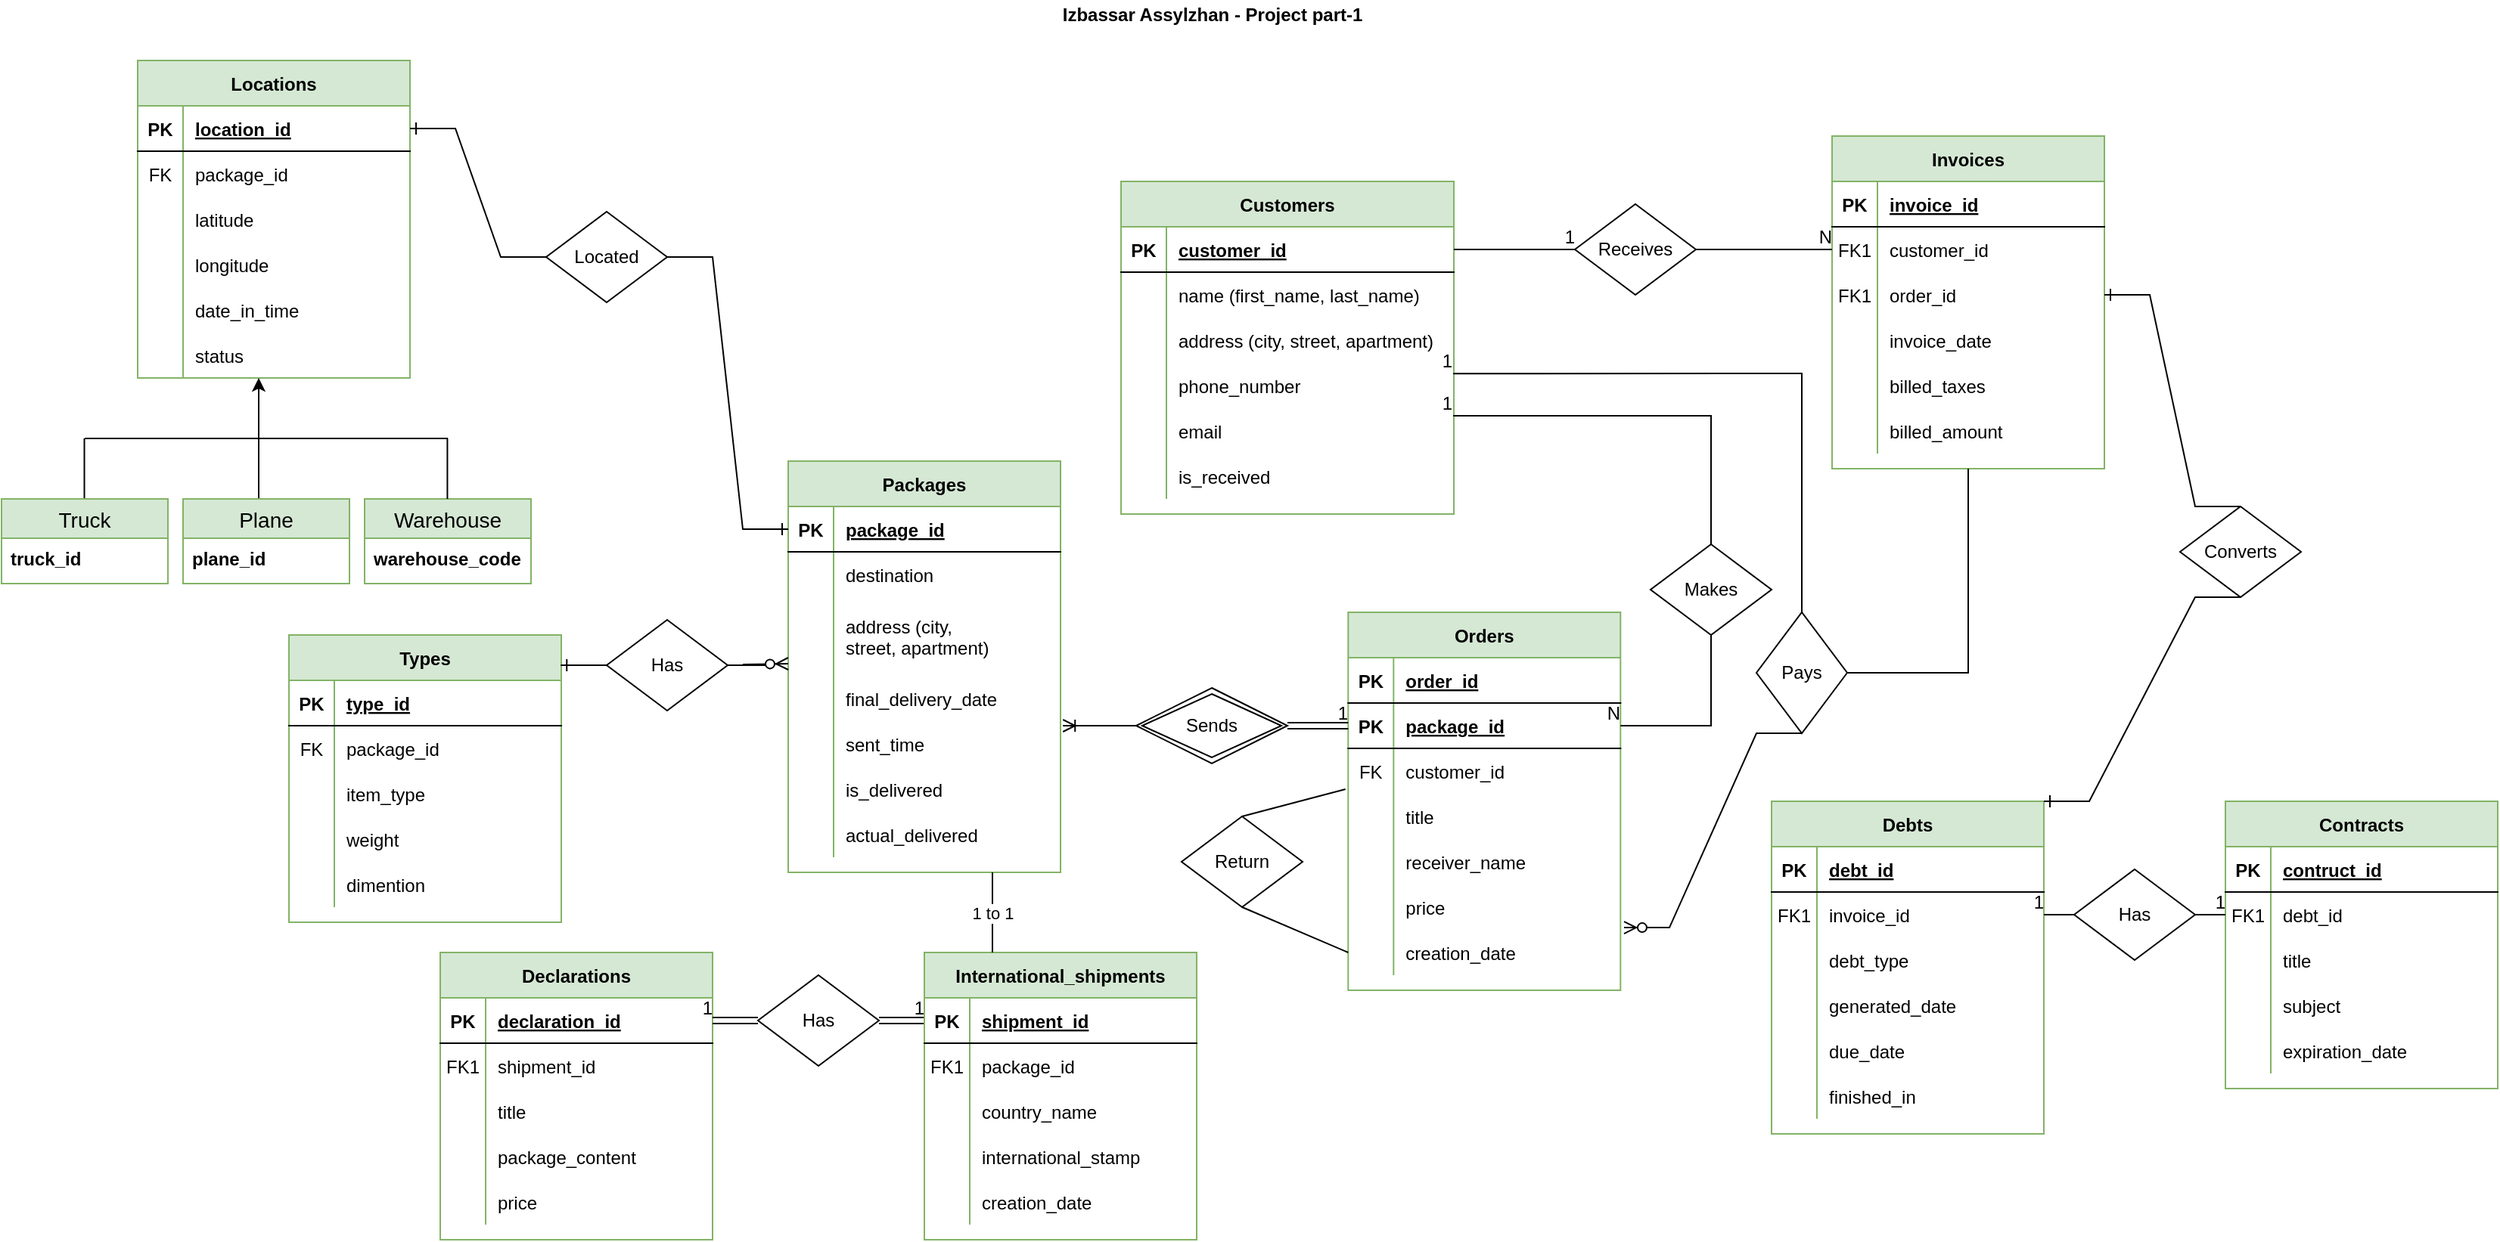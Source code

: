 <mxfile version="15.8.8" type="device"><diagram id="R2lEEEUBdFMjLlhIrx00" name="Page-1"><mxGraphModel dx="2700" dy="1038" grid="1" gridSize="10" guides="1" tooltips="1" connect="1" arrows="1" fold="1" page="1" pageScale="1" pageWidth="850" pageHeight="1100" math="0" shadow="0" extFonts="Permanent Marker^https://fonts.googleapis.com/css?family=Permanent+Marker"><root><mxCell id="0"/><mxCell id="1" parent="0"/><mxCell id="C-vyLk0tnHw3VtMMgP7b-2" value="Orders" style="shape=table;startSize=30;container=1;collapsible=1;childLayout=tableLayout;fixedRows=1;rowLines=0;fontStyle=1;align=center;resizeLast=1;fillColor=#d5e8d4;strokeColor=#82b366;" parent="1" vertex="1"><mxGeometry x="80.15" y="545" width="180" height="250" as="geometry"/></mxCell><mxCell id="C-vyLk0tnHw3VtMMgP7b-3" value="" style="shape=partialRectangle;collapsible=0;dropTarget=0;pointerEvents=0;fillColor=none;points=[[0,0.5],[1,0.5]];portConstraint=eastwest;top=0;left=0;right=0;bottom=1;" parent="C-vyLk0tnHw3VtMMgP7b-2" vertex="1"><mxGeometry y="30" width="180" height="30" as="geometry"/></mxCell><mxCell id="C-vyLk0tnHw3VtMMgP7b-4" value="PK" style="shape=partialRectangle;overflow=hidden;connectable=0;fillColor=none;top=0;left=0;bottom=0;right=0;fontStyle=1;" parent="C-vyLk0tnHw3VtMMgP7b-3" vertex="1"><mxGeometry width="30" height="30" as="geometry"><mxRectangle width="30" height="30" as="alternateBounds"/></mxGeometry></mxCell><mxCell id="C-vyLk0tnHw3VtMMgP7b-5" value="order_id" style="shape=partialRectangle;overflow=hidden;connectable=0;fillColor=none;top=0;left=0;bottom=0;right=0;align=left;spacingLeft=6;fontStyle=5;" parent="C-vyLk0tnHw3VtMMgP7b-3" vertex="1"><mxGeometry x="30" width="150" height="30" as="geometry"><mxRectangle width="150" height="30" as="alternateBounds"/></mxGeometry></mxCell><mxCell id="AVlOX7GUtfWWYxu2hMI_-66" value="" style="shape=partialRectangle;collapsible=0;dropTarget=0;pointerEvents=0;fillColor=none;points=[[0,0.5],[1,0.5]];portConstraint=eastwest;top=0;left=0;right=0;bottom=1;" parent="C-vyLk0tnHw3VtMMgP7b-2" vertex="1"><mxGeometry y="60" width="180" height="30" as="geometry"/></mxCell><mxCell id="AVlOX7GUtfWWYxu2hMI_-67" value="PK" style="shape=partialRectangle;overflow=hidden;connectable=0;fillColor=none;top=0;left=0;bottom=0;right=0;fontStyle=1;" parent="AVlOX7GUtfWWYxu2hMI_-66" vertex="1"><mxGeometry width="30" height="30" as="geometry"><mxRectangle width="30" height="30" as="alternateBounds"/></mxGeometry></mxCell><mxCell id="AVlOX7GUtfWWYxu2hMI_-68" value="package_id" style="shape=partialRectangle;overflow=hidden;connectable=0;fillColor=none;top=0;left=0;bottom=0;right=0;align=left;spacingLeft=6;fontStyle=5;" parent="AVlOX7GUtfWWYxu2hMI_-66" vertex="1"><mxGeometry x="30" width="150" height="30" as="geometry"><mxRectangle width="150" height="30" as="alternateBounds"/></mxGeometry></mxCell><mxCell id="AVlOX7GUtfWWYxu2hMI_-60" value="" style="shape=partialRectangle;collapsible=0;dropTarget=0;pointerEvents=0;fillColor=none;points=[[0,0.5],[1,0.5]];portConstraint=eastwest;top=0;left=0;right=0;bottom=0;" parent="C-vyLk0tnHw3VtMMgP7b-2" vertex="1"><mxGeometry y="90" width="180" height="30" as="geometry"/></mxCell><mxCell id="AVlOX7GUtfWWYxu2hMI_-61" value="FK" style="shape=partialRectangle;overflow=hidden;connectable=0;fillColor=none;top=0;left=0;bottom=0;right=0;" parent="AVlOX7GUtfWWYxu2hMI_-60" vertex="1"><mxGeometry width="30" height="30" as="geometry"><mxRectangle width="30" height="30" as="alternateBounds"/></mxGeometry></mxCell><mxCell id="AVlOX7GUtfWWYxu2hMI_-62" value="customer_id" style="shape=partialRectangle;overflow=hidden;connectable=0;fillColor=none;top=0;left=0;bottom=0;right=0;align=left;spacingLeft=6;" parent="AVlOX7GUtfWWYxu2hMI_-60" vertex="1"><mxGeometry x="30" width="150" height="30" as="geometry"><mxRectangle width="150" height="30" as="alternateBounds"/></mxGeometry></mxCell><mxCell id="FoudosX0jn9Lhjo04dDZ-4" value="" style="shape=partialRectangle;collapsible=0;dropTarget=0;pointerEvents=0;fillColor=none;points=[[0,0.5],[1,0.5]];portConstraint=eastwest;top=0;left=0;right=0;bottom=0;" vertex="1" parent="C-vyLk0tnHw3VtMMgP7b-2"><mxGeometry y="120" width="180" height="30" as="geometry"/></mxCell><mxCell id="FoudosX0jn9Lhjo04dDZ-5" value="" style="shape=partialRectangle;overflow=hidden;connectable=0;fillColor=none;top=0;left=0;bottom=0;right=0;" vertex="1" parent="FoudosX0jn9Lhjo04dDZ-4"><mxGeometry width="30" height="30" as="geometry"><mxRectangle width="30" height="30" as="alternateBounds"/></mxGeometry></mxCell><mxCell id="FoudosX0jn9Lhjo04dDZ-6" value="title" style="shape=partialRectangle;overflow=hidden;connectable=0;fillColor=none;top=0;left=0;bottom=0;right=0;align=left;spacingLeft=6;" vertex="1" parent="FoudosX0jn9Lhjo04dDZ-4"><mxGeometry x="30" width="150" height="30" as="geometry"><mxRectangle width="150" height="30" as="alternateBounds"/></mxGeometry></mxCell><mxCell id="TQpooQZWCoqT2thPUXSw-13" value="" style="shape=partialRectangle;collapsible=0;dropTarget=0;pointerEvents=0;fillColor=none;points=[[0,0.5],[1,0.5]];portConstraint=eastwest;top=0;left=0;right=0;bottom=0;" parent="C-vyLk0tnHw3VtMMgP7b-2" vertex="1"><mxGeometry y="150" width="180" height="30" as="geometry"/></mxCell><mxCell id="TQpooQZWCoqT2thPUXSw-14" value="" style="shape=partialRectangle;overflow=hidden;connectable=0;fillColor=none;top=0;left=0;bottom=0;right=0;" parent="TQpooQZWCoqT2thPUXSw-13" vertex="1"><mxGeometry width="30" height="30" as="geometry"><mxRectangle width="30" height="30" as="alternateBounds"/></mxGeometry></mxCell><mxCell id="TQpooQZWCoqT2thPUXSw-15" value="receiver_name" style="shape=partialRectangle;overflow=hidden;connectable=0;fillColor=none;top=0;left=0;bottom=0;right=0;align=left;spacingLeft=6;" parent="TQpooQZWCoqT2thPUXSw-13" vertex="1"><mxGeometry x="30" width="150" height="30" as="geometry"><mxRectangle width="150" height="30" as="alternateBounds"/></mxGeometry></mxCell><mxCell id="TQpooQZWCoqT2thPUXSw-19" value="" style="shape=partialRectangle;collapsible=0;dropTarget=0;pointerEvents=0;fillColor=none;points=[[0,0.5],[1,0.5]];portConstraint=eastwest;top=0;left=0;right=0;bottom=0;" parent="C-vyLk0tnHw3VtMMgP7b-2" vertex="1"><mxGeometry y="180" width="180" height="30" as="geometry"/></mxCell><mxCell id="TQpooQZWCoqT2thPUXSw-20" value="" style="shape=partialRectangle;overflow=hidden;connectable=0;fillColor=none;top=0;left=0;bottom=0;right=0;" parent="TQpooQZWCoqT2thPUXSw-19" vertex="1"><mxGeometry width="30" height="30" as="geometry"><mxRectangle width="30" height="30" as="alternateBounds"/></mxGeometry></mxCell><mxCell id="TQpooQZWCoqT2thPUXSw-21" value="price" style="shape=partialRectangle;overflow=hidden;connectable=0;fillColor=none;top=0;left=0;bottom=0;right=0;align=left;spacingLeft=6;" parent="TQpooQZWCoqT2thPUXSw-19" vertex="1"><mxGeometry x="30" width="150" height="30" as="geometry"><mxRectangle width="150" height="30" as="alternateBounds"/></mxGeometry></mxCell><mxCell id="C-vyLk0tnHw3VtMMgP7b-9" value="" style="shape=partialRectangle;collapsible=0;dropTarget=0;pointerEvents=0;fillColor=none;points=[[0,0.5],[1,0.5]];portConstraint=eastwest;top=0;left=0;right=0;bottom=0;" parent="C-vyLk0tnHw3VtMMgP7b-2" vertex="1"><mxGeometry y="210" width="180" height="30" as="geometry"/></mxCell><mxCell id="C-vyLk0tnHw3VtMMgP7b-10" value="" style="shape=partialRectangle;overflow=hidden;connectable=0;fillColor=none;top=0;left=0;bottom=0;right=0;" parent="C-vyLk0tnHw3VtMMgP7b-9" vertex="1"><mxGeometry width="30" height="30" as="geometry"><mxRectangle width="30" height="30" as="alternateBounds"/></mxGeometry></mxCell><mxCell id="C-vyLk0tnHw3VtMMgP7b-11" value="creation_date" style="shape=partialRectangle;overflow=hidden;connectable=0;fillColor=none;top=0;left=0;bottom=0;right=0;align=left;spacingLeft=6;" parent="C-vyLk0tnHw3VtMMgP7b-9" vertex="1"><mxGeometry x="30" width="150" height="30" as="geometry"><mxRectangle width="150" height="30" as="alternateBounds"/></mxGeometry></mxCell><mxCell id="C-vyLk0tnHw3VtMMgP7b-23" value="Customers" style="shape=table;startSize=30;container=1;collapsible=1;childLayout=tableLayout;fixedRows=1;rowLines=0;fontStyle=1;align=center;resizeLast=1;fillColor=#d5e8d4;strokeColor=#82b366;" parent="1" vertex="1"><mxGeometry x="-70" y="260" width="220" height="220" as="geometry"/></mxCell><mxCell id="C-vyLk0tnHw3VtMMgP7b-24" value="" style="shape=partialRectangle;collapsible=0;dropTarget=0;pointerEvents=0;fillColor=none;points=[[0,0.5],[1,0.5]];portConstraint=eastwest;top=0;left=0;right=0;bottom=1;" parent="C-vyLk0tnHw3VtMMgP7b-23" vertex="1"><mxGeometry y="30" width="220" height="30" as="geometry"/></mxCell><mxCell id="C-vyLk0tnHw3VtMMgP7b-25" value="PK" style="shape=partialRectangle;overflow=hidden;connectable=0;fillColor=none;top=0;left=0;bottom=0;right=0;fontStyle=1;" parent="C-vyLk0tnHw3VtMMgP7b-24" vertex="1"><mxGeometry width="30" height="30" as="geometry"><mxRectangle width="30" height="30" as="alternateBounds"/></mxGeometry></mxCell><mxCell id="C-vyLk0tnHw3VtMMgP7b-26" value="customer_id" style="shape=partialRectangle;overflow=hidden;connectable=0;fillColor=none;top=0;left=0;bottom=0;right=0;align=left;spacingLeft=6;fontStyle=5;" parent="C-vyLk0tnHw3VtMMgP7b-24" vertex="1"><mxGeometry x="30" width="190" height="30" as="geometry"><mxRectangle width="190" height="30" as="alternateBounds"/></mxGeometry></mxCell><mxCell id="FoudosX0jn9Lhjo04dDZ-13" value="" style="shape=partialRectangle;collapsible=0;dropTarget=0;pointerEvents=0;fillColor=none;points=[[0,0.5],[1,0.5]];portConstraint=eastwest;top=0;left=0;right=0;bottom=0;" vertex="1" parent="C-vyLk0tnHw3VtMMgP7b-23"><mxGeometry y="60" width="220" height="30" as="geometry"/></mxCell><mxCell id="FoudosX0jn9Lhjo04dDZ-14" value="" style="shape=partialRectangle;overflow=hidden;connectable=0;fillColor=none;top=0;left=0;bottom=0;right=0;" vertex="1" parent="FoudosX0jn9Lhjo04dDZ-13"><mxGeometry width="30" height="30" as="geometry"><mxRectangle width="30" height="30" as="alternateBounds"/></mxGeometry></mxCell><mxCell id="FoudosX0jn9Lhjo04dDZ-15" value="name (first_name, last_name)" style="shape=partialRectangle;overflow=hidden;connectable=0;fillColor=none;top=0;left=0;bottom=0;right=0;align=left;spacingLeft=6;" vertex="1" parent="FoudosX0jn9Lhjo04dDZ-13"><mxGeometry x="30" width="190" height="30" as="geometry"><mxRectangle width="190" height="30" as="alternateBounds"/></mxGeometry></mxCell><mxCell id="TQpooQZWCoqT2thPUXSw-1" value="" style="shape=partialRectangle;collapsible=0;dropTarget=0;pointerEvents=0;fillColor=none;points=[[0,0.5],[1,0.5]];portConstraint=eastwest;top=0;left=0;right=0;bottom=0;" parent="C-vyLk0tnHw3VtMMgP7b-23" vertex="1"><mxGeometry y="90" width="220" height="30" as="geometry"/></mxCell><mxCell id="TQpooQZWCoqT2thPUXSw-2" value="" style="shape=partialRectangle;overflow=hidden;connectable=0;fillColor=none;top=0;left=0;bottom=0;right=0;" parent="TQpooQZWCoqT2thPUXSw-1" vertex="1"><mxGeometry width="30" height="30" as="geometry"><mxRectangle width="30" height="30" as="alternateBounds"/></mxGeometry></mxCell><mxCell id="TQpooQZWCoqT2thPUXSw-3" value="address (city, street, apartment)" style="shape=partialRectangle;overflow=hidden;connectable=0;fillColor=none;top=0;left=0;bottom=0;right=0;align=left;spacingLeft=6;" parent="TQpooQZWCoqT2thPUXSw-1" vertex="1"><mxGeometry x="30" width="190" height="30" as="geometry"><mxRectangle width="190" height="30" as="alternateBounds"/></mxGeometry></mxCell><mxCell id="TQpooQZWCoqT2thPUXSw-4" value="" style="shape=partialRectangle;collapsible=0;dropTarget=0;pointerEvents=0;fillColor=none;points=[[0,0.5],[1,0.5]];portConstraint=eastwest;top=0;left=0;right=0;bottom=0;" parent="C-vyLk0tnHw3VtMMgP7b-23" vertex="1"><mxGeometry y="120" width="220" height="30" as="geometry"/></mxCell><mxCell id="TQpooQZWCoqT2thPUXSw-5" value="" style="shape=partialRectangle;overflow=hidden;connectable=0;fillColor=none;top=0;left=0;bottom=0;right=0;" parent="TQpooQZWCoqT2thPUXSw-4" vertex="1"><mxGeometry width="30" height="30" as="geometry"><mxRectangle width="30" height="30" as="alternateBounds"/></mxGeometry></mxCell><mxCell id="TQpooQZWCoqT2thPUXSw-6" value="phone_number" style="shape=partialRectangle;overflow=hidden;connectable=0;fillColor=none;top=0;left=0;bottom=0;right=0;align=left;spacingLeft=6;" parent="TQpooQZWCoqT2thPUXSw-4" vertex="1"><mxGeometry x="30" width="190" height="30" as="geometry"><mxRectangle width="190" height="30" as="alternateBounds"/></mxGeometry></mxCell><mxCell id="TQpooQZWCoqT2thPUXSw-7" value="" style="shape=partialRectangle;collapsible=0;dropTarget=0;pointerEvents=0;fillColor=none;points=[[0,0.5],[1,0.5]];portConstraint=eastwest;top=0;left=0;right=0;bottom=0;" parent="C-vyLk0tnHw3VtMMgP7b-23" vertex="1"><mxGeometry y="150" width="220" height="30" as="geometry"/></mxCell><mxCell id="TQpooQZWCoqT2thPUXSw-8" value="" style="shape=partialRectangle;overflow=hidden;connectable=0;fillColor=none;top=0;left=0;bottom=0;right=0;" parent="TQpooQZWCoqT2thPUXSw-7" vertex="1"><mxGeometry width="30" height="30" as="geometry"><mxRectangle width="30" height="30" as="alternateBounds"/></mxGeometry></mxCell><mxCell id="TQpooQZWCoqT2thPUXSw-9" value="email" style="shape=partialRectangle;overflow=hidden;connectable=0;fillColor=none;top=0;left=0;bottom=0;right=0;align=left;spacingLeft=6;" parent="TQpooQZWCoqT2thPUXSw-7" vertex="1"><mxGeometry x="30" width="190" height="30" as="geometry"><mxRectangle width="190" height="30" as="alternateBounds"/></mxGeometry></mxCell><mxCell id="FoudosX0jn9Lhjo04dDZ-36" value="" style="shape=partialRectangle;collapsible=0;dropTarget=0;pointerEvents=0;fillColor=none;points=[[0,0.5],[1,0.5]];portConstraint=eastwest;top=0;left=0;right=0;bottom=0;" vertex="1" parent="C-vyLk0tnHw3VtMMgP7b-23"><mxGeometry y="180" width="220" height="30" as="geometry"/></mxCell><mxCell id="FoudosX0jn9Lhjo04dDZ-37" value="" style="shape=partialRectangle;overflow=hidden;connectable=0;fillColor=none;top=0;left=0;bottom=0;right=0;" vertex="1" parent="FoudosX0jn9Lhjo04dDZ-36"><mxGeometry width="30" height="30" as="geometry"><mxRectangle width="30" height="30" as="alternateBounds"/></mxGeometry></mxCell><mxCell id="FoudosX0jn9Lhjo04dDZ-38" value="is_received" style="shape=partialRectangle;overflow=hidden;connectable=0;fillColor=none;top=0;left=0;bottom=0;right=0;align=left;spacingLeft=6;" vertex="1" parent="FoudosX0jn9Lhjo04dDZ-36"><mxGeometry x="30" width="190" height="30" as="geometry"><mxRectangle width="190" height="30" as="alternateBounds"/></mxGeometry></mxCell><mxCell id="TQpooQZWCoqT2thPUXSw-23" value="Receives" style="shape=rhombus;perimeter=rhombusPerimeter;whiteSpace=wrap;html=1;align=center;" parent="1" vertex="1"><mxGeometry x="230" y="275" width="80" height="60" as="geometry"/></mxCell><mxCell id="TQpooQZWCoqT2thPUXSw-24" value="Pays" style="shape=rhombus;perimeter=rhombusPerimeter;whiteSpace=wrap;html=1;align=center;direction=south;" parent="1" vertex="1"><mxGeometry x="350" y="545" width="60" height="80" as="geometry"/></mxCell><mxCell id="TQpooQZWCoqT2thPUXSw-25" value="Has" style="shape=rhombus;perimeter=rhombusPerimeter;whiteSpace=wrap;html=1;align=center;" parent="1" vertex="1"><mxGeometry x="560" y="715" width="80" height="60" as="geometry"/></mxCell><mxCell id="TQpooQZWCoqT2thPUXSw-26" value="Debts" style="shape=table;startSize=30;container=1;collapsible=1;childLayout=tableLayout;fixedRows=1;rowLines=0;fontStyle=1;align=center;resizeLast=1;fillColor=#d5e8d4;strokeColor=#82b366;" parent="1" vertex="1"><mxGeometry x="360" y="670" width="180" height="220" as="geometry"/></mxCell><mxCell id="TQpooQZWCoqT2thPUXSw-27" value="" style="shape=partialRectangle;collapsible=0;dropTarget=0;pointerEvents=0;fillColor=none;top=0;left=0;bottom=1;right=0;points=[[0,0.5],[1,0.5]];portConstraint=eastwest;" parent="TQpooQZWCoqT2thPUXSw-26" vertex="1"><mxGeometry y="30" width="180" height="30" as="geometry"/></mxCell><mxCell id="TQpooQZWCoqT2thPUXSw-28" value="PK" style="shape=partialRectangle;connectable=0;fillColor=none;top=0;left=0;bottom=0;right=0;fontStyle=1;overflow=hidden;" parent="TQpooQZWCoqT2thPUXSw-27" vertex="1"><mxGeometry width="30" height="30" as="geometry"><mxRectangle width="30" height="30" as="alternateBounds"/></mxGeometry></mxCell><mxCell id="TQpooQZWCoqT2thPUXSw-29" value="debt_id" style="shape=partialRectangle;connectable=0;fillColor=none;top=0;left=0;bottom=0;right=0;align=left;spacingLeft=6;fontStyle=5;overflow=hidden;" parent="TQpooQZWCoqT2thPUXSw-27" vertex="1"><mxGeometry x="30" width="150" height="30" as="geometry"><mxRectangle width="150" height="30" as="alternateBounds"/></mxGeometry></mxCell><mxCell id="TQpooQZWCoqT2thPUXSw-30" value="" style="shape=partialRectangle;collapsible=0;dropTarget=0;pointerEvents=0;fillColor=none;top=0;left=0;bottom=0;right=0;points=[[0,0.5],[1,0.5]];portConstraint=eastwest;" parent="TQpooQZWCoqT2thPUXSw-26" vertex="1"><mxGeometry y="60" width="180" height="30" as="geometry"/></mxCell><mxCell id="TQpooQZWCoqT2thPUXSw-31" value="FK1" style="shape=partialRectangle;connectable=0;fillColor=none;top=0;left=0;bottom=0;right=0;editable=1;overflow=hidden;" parent="TQpooQZWCoqT2thPUXSw-30" vertex="1"><mxGeometry width="30" height="30" as="geometry"><mxRectangle width="30" height="30" as="alternateBounds"/></mxGeometry></mxCell><mxCell id="TQpooQZWCoqT2thPUXSw-32" value="invoice_id" style="shape=partialRectangle;connectable=0;fillColor=none;top=0;left=0;bottom=0;right=0;align=left;spacingLeft=6;overflow=hidden;" parent="TQpooQZWCoqT2thPUXSw-30" vertex="1"><mxGeometry x="30" width="150" height="30" as="geometry"><mxRectangle width="150" height="30" as="alternateBounds"/></mxGeometry></mxCell><mxCell id="AVlOX7GUtfWWYxu2hMI_-54" value="" style="shape=partialRectangle;collapsible=0;dropTarget=0;pointerEvents=0;fillColor=none;top=0;left=0;bottom=0;right=0;points=[[0,0.5],[1,0.5]];portConstraint=eastwest;" parent="TQpooQZWCoqT2thPUXSw-26" vertex="1"><mxGeometry y="90" width="180" height="30" as="geometry"/></mxCell><mxCell id="AVlOX7GUtfWWYxu2hMI_-55" value="" style="shape=partialRectangle;connectable=0;fillColor=none;top=0;left=0;bottom=0;right=0;editable=1;overflow=hidden;" parent="AVlOX7GUtfWWYxu2hMI_-54" vertex="1"><mxGeometry width="30" height="30" as="geometry"><mxRectangle width="30" height="30" as="alternateBounds"/></mxGeometry></mxCell><mxCell id="AVlOX7GUtfWWYxu2hMI_-56" value="debt_type" style="shape=partialRectangle;connectable=0;fillColor=none;top=0;left=0;bottom=0;right=0;align=left;spacingLeft=6;overflow=hidden;" parent="AVlOX7GUtfWWYxu2hMI_-54" vertex="1"><mxGeometry x="30" width="150" height="30" as="geometry"><mxRectangle width="150" height="30" as="alternateBounds"/></mxGeometry></mxCell><mxCell id="TQpooQZWCoqT2thPUXSw-33" value="" style="shape=partialRectangle;collapsible=0;dropTarget=0;pointerEvents=0;fillColor=none;top=0;left=0;bottom=0;right=0;points=[[0,0.5],[1,0.5]];portConstraint=eastwest;" parent="TQpooQZWCoqT2thPUXSw-26" vertex="1"><mxGeometry y="120" width="180" height="30" as="geometry"/></mxCell><mxCell id="TQpooQZWCoqT2thPUXSw-34" value="" style="shape=partialRectangle;connectable=0;fillColor=none;top=0;left=0;bottom=0;right=0;editable=1;overflow=hidden;" parent="TQpooQZWCoqT2thPUXSw-33" vertex="1"><mxGeometry width="30" height="30" as="geometry"><mxRectangle width="30" height="30" as="alternateBounds"/></mxGeometry></mxCell><mxCell id="TQpooQZWCoqT2thPUXSw-35" value="generated_date" style="shape=partialRectangle;connectable=0;fillColor=none;top=0;left=0;bottom=0;right=0;align=left;spacingLeft=6;overflow=hidden;" parent="TQpooQZWCoqT2thPUXSw-33" vertex="1"><mxGeometry x="30" width="150" height="30" as="geometry"><mxRectangle width="150" height="30" as="alternateBounds"/></mxGeometry></mxCell><mxCell id="TQpooQZWCoqT2thPUXSw-36" value="" style="shape=partialRectangle;collapsible=0;dropTarget=0;pointerEvents=0;fillColor=none;top=0;left=0;bottom=0;right=0;points=[[0,0.5],[1,0.5]];portConstraint=eastwest;" parent="TQpooQZWCoqT2thPUXSw-26" vertex="1"><mxGeometry y="150" width="180" height="30" as="geometry"/></mxCell><mxCell id="TQpooQZWCoqT2thPUXSw-37" value="" style="shape=partialRectangle;connectable=0;fillColor=none;top=0;left=0;bottom=0;right=0;editable=1;overflow=hidden;" parent="TQpooQZWCoqT2thPUXSw-36" vertex="1"><mxGeometry width="30" height="30" as="geometry"><mxRectangle width="30" height="30" as="alternateBounds"/></mxGeometry></mxCell><mxCell id="TQpooQZWCoqT2thPUXSw-38" value="due_date" style="shape=partialRectangle;connectable=0;fillColor=none;top=0;left=0;bottom=0;right=0;align=left;spacingLeft=6;overflow=hidden;" parent="TQpooQZWCoqT2thPUXSw-36" vertex="1"><mxGeometry x="30" width="150" height="30" as="geometry"><mxRectangle width="150" height="30" as="alternateBounds"/></mxGeometry></mxCell><mxCell id="TQpooQZWCoqT2thPUXSw-263" value="" style="shape=partialRectangle;collapsible=0;dropTarget=0;pointerEvents=0;fillColor=none;top=0;left=0;bottom=0;right=0;points=[[0,0.5],[1,0.5]];portConstraint=eastwest;" parent="TQpooQZWCoqT2thPUXSw-26" vertex="1"><mxGeometry y="180" width="180" height="30" as="geometry"/></mxCell><mxCell id="TQpooQZWCoqT2thPUXSw-264" value="" style="shape=partialRectangle;connectable=0;fillColor=none;top=0;left=0;bottom=0;right=0;editable=1;overflow=hidden;" parent="TQpooQZWCoqT2thPUXSw-263" vertex="1"><mxGeometry width="30" height="30" as="geometry"><mxRectangle width="30" height="30" as="alternateBounds"/></mxGeometry></mxCell><mxCell id="TQpooQZWCoqT2thPUXSw-265" value="finished_in" style="shape=partialRectangle;connectable=0;fillColor=none;top=0;left=0;bottom=0;right=0;align=left;spacingLeft=6;overflow=hidden;" parent="TQpooQZWCoqT2thPUXSw-263" vertex="1"><mxGeometry x="30" width="150" height="30" as="geometry"><mxRectangle width="150" height="30" as="alternateBounds"/></mxGeometry></mxCell><mxCell id="TQpooQZWCoqT2thPUXSw-39" value="Contracts" style="shape=table;startSize=30;container=1;collapsible=1;childLayout=tableLayout;fixedRows=1;rowLines=0;fontStyle=1;align=center;resizeLast=1;fillColor=#d5e8d4;strokeColor=#82b366;" parent="1" vertex="1"><mxGeometry x="660" y="670" width="180" height="190" as="geometry"/></mxCell><mxCell id="TQpooQZWCoqT2thPUXSw-40" value="" style="shape=partialRectangle;collapsible=0;dropTarget=0;pointerEvents=0;fillColor=none;top=0;left=0;bottom=1;right=0;points=[[0,0.5],[1,0.5]];portConstraint=eastwest;" parent="TQpooQZWCoqT2thPUXSw-39" vertex="1"><mxGeometry y="30" width="180" height="30" as="geometry"/></mxCell><mxCell id="TQpooQZWCoqT2thPUXSw-41" value="PK" style="shape=partialRectangle;connectable=0;fillColor=none;top=0;left=0;bottom=0;right=0;fontStyle=1;overflow=hidden;" parent="TQpooQZWCoqT2thPUXSw-40" vertex="1"><mxGeometry width="30" height="30" as="geometry"><mxRectangle width="30" height="30" as="alternateBounds"/></mxGeometry></mxCell><mxCell id="TQpooQZWCoqT2thPUXSw-42" value="contruct_id" style="shape=partialRectangle;connectable=0;fillColor=none;top=0;left=0;bottom=0;right=0;align=left;spacingLeft=6;fontStyle=5;overflow=hidden;" parent="TQpooQZWCoqT2thPUXSw-40" vertex="1"><mxGeometry x="30" width="150" height="30" as="geometry"><mxRectangle width="150" height="30" as="alternateBounds"/></mxGeometry></mxCell><mxCell id="TQpooQZWCoqT2thPUXSw-43" value="" style="shape=partialRectangle;collapsible=0;dropTarget=0;pointerEvents=0;fillColor=none;top=0;left=0;bottom=0;right=0;points=[[0,0.5],[1,0.5]];portConstraint=eastwest;" parent="TQpooQZWCoqT2thPUXSw-39" vertex="1"><mxGeometry y="60" width="180" height="30" as="geometry"/></mxCell><mxCell id="TQpooQZWCoqT2thPUXSw-44" value="FK1" style="shape=partialRectangle;connectable=0;fillColor=none;top=0;left=0;bottom=0;right=0;editable=1;overflow=hidden;" parent="TQpooQZWCoqT2thPUXSw-43" vertex="1"><mxGeometry width="30" height="30" as="geometry"><mxRectangle width="30" height="30" as="alternateBounds"/></mxGeometry></mxCell><mxCell id="TQpooQZWCoqT2thPUXSw-45" value="debt_id" style="shape=partialRectangle;connectable=0;fillColor=none;top=0;left=0;bottom=0;right=0;align=left;spacingLeft=6;overflow=hidden;" parent="TQpooQZWCoqT2thPUXSw-43" vertex="1"><mxGeometry x="30" width="150" height="30" as="geometry"><mxRectangle width="150" height="30" as="alternateBounds"/></mxGeometry></mxCell><mxCell id="TQpooQZWCoqT2thPUXSw-251" value="" style="shape=partialRectangle;collapsible=0;dropTarget=0;pointerEvents=0;fillColor=none;top=0;left=0;bottom=0;right=0;points=[[0,0.5],[1,0.5]];portConstraint=eastwest;" parent="TQpooQZWCoqT2thPUXSw-39" vertex="1"><mxGeometry y="90" width="180" height="30" as="geometry"/></mxCell><mxCell id="TQpooQZWCoqT2thPUXSw-252" value="" style="shape=partialRectangle;connectable=0;fillColor=none;top=0;left=0;bottom=0;right=0;editable=1;overflow=hidden;" parent="TQpooQZWCoqT2thPUXSw-251" vertex="1"><mxGeometry width="30" height="30" as="geometry"><mxRectangle width="30" height="30" as="alternateBounds"/></mxGeometry></mxCell><mxCell id="TQpooQZWCoqT2thPUXSw-253" value="title" style="shape=partialRectangle;connectable=0;fillColor=none;top=0;left=0;bottom=0;right=0;align=left;spacingLeft=6;overflow=hidden;" parent="TQpooQZWCoqT2thPUXSw-251" vertex="1"><mxGeometry x="30" width="150" height="30" as="geometry"><mxRectangle width="150" height="30" as="alternateBounds"/></mxGeometry></mxCell><mxCell id="TQpooQZWCoqT2thPUXSw-248" value="" style="shape=partialRectangle;collapsible=0;dropTarget=0;pointerEvents=0;fillColor=none;top=0;left=0;bottom=0;right=0;points=[[0,0.5],[1,0.5]];portConstraint=eastwest;" parent="TQpooQZWCoqT2thPUXSw-39" vertex="1"><mxGeometry y="120" width="180" height="30" as="geometry"/></mxCell><mxCell id="TQpooQZWCoqT2thPUXSw-249" value="" style="shape=partialRectangle;connectable=0;fillColor=none;top=0;left=0;bottom=0;right=0;editable=1;overflow=hidden;" parent="TQpooQZWCoqT2thPUXSw-248" vertex="1"><mxGeometry width="30" height="30" as="geometry"><mxRectangle width="30" height="30" as="alternateBounds"/></mxGeometry></mxCell><mxCell id="TQpooQZWCoqT2thPUXSw-250" value="subject" style="shape=partialRectangle;connectable=0;fillColor=none;top=0;left=0;bottom=0;right=0;align=left;spacingLeft=6;overflow=hidden;" parent="TQpooQZWCoqT2thPUXSw-248" vertex="1"><mxGeometry x="30" width="150" height="30" as="geometry"><mxRectangle width="150" height="30" as="alternateBounds"/></mxGeometry></mxCell><mxCell id="TQpooQZWCoqT2thPUXSw-46" value="" style="shape=partialRectangle;collapsible=0;dropTarget=0;pointerEvents=0;fillColor=none;top=0;left=0;bottom=0;right=0;points=[[0,0.5],[1,0.5]];portConstraint=eastwest;" parent="TQpooQZWCoqT2thPUXSw-39" vertex="1"><mxGeometry y="150" width="180" height="30" as="geometry"/></mxCell><mxCell id="TQpooQZWCoqT2thPUXSw-47" value="" style="shape=partialRectangle;connectable=0;fillColor=none;top=0;left=0;bottom=0;right=0;editable=1;overflow=hidden;" parent="TQpooQZWCoqT2thPUXSw-46" vertex="1"><mxGeometry width="30" height="30" as="geometry"><mxRectangle width="30" height="30" as="alternateBounds"/></mxGeometry></mxCell><mxCell id="TQpooQZWCoqT2thPUXSw-48" value="expiration_date" style="shape=partialRectangle;connectable=0;fillColor=none;top=0;left=0;bottom=0;right=0;align=left;spacingLeft=6;overflow=hidden;" parent="TQpooQZWCoqT2thPUXSw-46" vertex="1"><mxGeometry x="30" width="150" height="30" as="geometry"><mxRectangle width="150" height="30" as="alternateBounds"/></mxGeometry></mxCell><mxCell id="TQpooQZWCoqT2thPUXSw-64" value="Makes" style="shape=rhombus;perimeter=rhombusPerimeter;whiteSpace=wrap;html=1;align=center;direction=east;" parent="1" vertex="1"><mxGeometry x="280" y="500" width="80" height="60" as="geometry"/></mxCell><mxCell id="TQpooQZWCoqT2thPUXSw-66" value="Invoices" style="shape=table;startSize=30;container=1;collapsible=1;childLayout=tableLayout;fixedRows=1;rowLines=0;fontStyle=1;align=center;resizeLast=1;fillColor=#d5e8d4;strokeColor=#82b366;" parent="1" vertex="1"><mxGeometry x="400" y="230" width="180" height="220" as="geometry"/></mxCell><mxCell id="TQpooQZWCoqT2thPUXSw-67" value="" style="shape=partialRectangle;collapsible=0;dropTarget=0;pointerEvents=0;fillColor=none;top=0;left=0;bottom=1;right=0;points=[[0,0.5],[1,0.5]];portConstraint=eastwest;" parent="TQpooQZWCoqT2thPUXSw-66" vertex="1"><mxGeometry y="30" width="180" height="30" as="geometry"/></mxCell><mxCell id="TQpooQZWCoqT2thPUXSw-68" value="PK" style="shape=partialRectangle;connectable=0;fillColor=none;top=0;left=0;bottom=0;right=0;fontStyle=1;overflow=hidden;" parent="TQpooQZWCoqT2thPUXSw-67" vertex="1"><mxGeometry width="30" height="30" as="geometry"><mxRectangle width="30" height="30" as="alternateBounds"/></mxGeometry></mxCell><mxCell id="TQpooQZWCoqT2thPUXSw-69" value="invoice_id" style="shape=partialRectangle;connectable=0;fillColor=none;top=0;left=0;bottom=0;right=0;align=left;spacingLeft=6;fontStyle=5;overflow=hidden;" parent="TQpooQZWCoqT2thPUXSw-67" vertex="1"><mxGeometry x="30" width="150" height="30" as="geometry"><mxRectangle width="150" height="30" as="alternateBounds"/></mxGeometry></mxCell><mxCell id="TQpooQZWCoqT2thPUXSw-260" value="" style="shape=partialRectangle;collapsible=0;dropTarget=0;pointerEvents=0;fillColor=none;top=0;left=0;bottom=0;right=0;points=[[0,0.5],[1,0.5]];portConstraint=eastwest;" parent="TQpooQZWCoqT2thPUXSw-66" vertex="1"><mxGeometry y="60" width="180" height="30" as="geometry"/></mxCell><mxCell id="TQpooQZWCoqT2thPUXSw-261" value="FK1" style="shape=partialRectangle;connectable=0;fillColor=none;top=0;left=0;bottom=0;right=0;editable=1;overflow=hidden;" parent="TQpooQZWCoqT2thPUXSw-260" vertex="1"><mxGeometry width="30" height="30" as="geometry"><mxRectangle width="30" height="30" as="alternateBounds"/></mxGeometry></mxCell><mxCell id="TQpooQZWCoqT2thPUXSw-262" value="customer_id" style="shape=partialRectangle;connectable=0;fillColor=none;top=0;left=0;bottom=0;right=0;align=left;spacingLeft=6;overflow=hidden;" parent="TQpooQZWCoqT2thPUXSw-260" vertex="1"><mxGeometry x="30" width="150" height="30" as="geometry"><mxRectangle width="150" height="30" as="alternateBounds"/></mxGeometry></mxCell><mxCell id="AVlOX7GUtfWWYxu2hMI_-51" value="" style="shape=partialRectangle;collapsible=0;dropTarget=0;pointerEvents=0;fillColor=none;top=0;left=0;bottom=0;right=0;points=[[0,0.5],[1,0.5]];portConstraint=eastwest;" parent="TQpooQZWCoqT2thPUXSw-66" vertex="1"><mxGeometry y="90" width="180" height="30" as="geometry"/></mxCell><mxCell id="AVlOX7GUtfWWYxu2hMI_-52" value="FK1" style="shape=partialRectangle;connectable=0;fillColor=none;top=0;left=0;bottom=0;right=0;editable=1;overflow=hidden;" parent="AVlOX7GUtfWWYxu2hMI_-51" vertex="1"><mxGeometry width="30" height="30" as="geometry"><mxRectangle width="30" height="30" as="alternateBounds"/></mxGeometry></mxCell><mxCell id="AVlOX7GUtfWWYxu2hMI_-53" value="order_id" style="shape=partialRectangle;connectable=0;fillColor=none;top=0;left=0;bottom=0;right=0;align=left;spacingLeft=6;overflow=hidden;" parent="AVlOX7GUtfWWYxu2hMI_-51" vertex="1"><mxGeometry x="30" width="150" height="30" as="geometry"><mxRectangle width="150" height="30" as="alternateBounds"/></mxGeometry></mxCell><mxCell id="AVlOX7GUtfWWYxu2hMI_-48" value="" style="shape=partialRectangle;collapsible=0;dropTarget=0;pointerEvents=0;fillColor=none;top=0;left=0;bottom=0;right=0;points=[[0,0.5],[1,0.5]];portConstraint=eastwest;" parent="TQpooQZWCoqT2thPUXSw-66" vertex="1"><mxGeometry y="120" width="180" height="30" as="geometry"/></mxCell><mxCell id="AVlOX7GUtfWWYxu2hMI_-49" value="" style="shape=partialRectangle;connectable=0;fillColor=none;top=0;left=0;bottom=0;right=0;editable=1;overflow=hidden;" parent="AVlOX7GUtfWWYxu2hMI_-48" vertex="1"><mxGeometry width="30" height="30" as="geometry"><mxRectangle width="30" height="30" as="alternateBounds"/></mxGeometry></mxCell><mxCell id="AVlOX7GUtfWWYxu2hMI_-50" value="invoice_date" style="shape=partialRectangle;connectable=0;fillColor=none;top=0;left=0;bottom=0;right=0;align=left;spacingLeft=6;overflow=hidden;" parent="AVlOX7GUtfWWYxu2hMI_-48" vertex="1"><mxGeometry x="30" width="150" height="30" as="geometry"><mxRectangle width="150" height="30" as="alternateBounds"/></mxGeometry></mxCell><mxCell id="TQpooQZWCoqT2thPUXSw-73" value="" style="shape=partialRectangle;collapsible=0;dropTarget=0;pointerEvents=0;fillColor=none;top=0;left=0;bottom=0;right=0;points=[[0,0.5],[1,0.5]];portConstraint=eastwest;" parent="TQpooQZWCoqT2thPUXSw-66" vertex="1"><mxGeometry y="150" width="180" height="30" as="geometry"/></mxCell><mxCell id="TQpooQZWCoqT2thPUXSw-74" value="" style="shape=partialRectangle;connectable=0;fillColor=none;top=0;left=0;bottom=0;right=0;editable=1;overflow=hidden;" parent="TQpooQZWCoqT2thPUXSw-73" vertex="1"><mxGeometry width="30" height="30" as="geometry"><mxRectangle width="30" height="30" as="alternateBounds"/></mxGeometry></mxCell><mxCell id="TQpooQZWCoqT2thPUXSw-75" value="billed_taxes" style="shape=partialRectangle;connectable=0;fillColor=none;top=0;left=0;bottom=0;right=0;align=left;spacingLeft=6;overflow=hidden;" parent="TQpooQZWCoqT2thPUXSw-73" vertex="1"><mxGeometry x="30" width="150" height="30" as="geometry"><mxRectangle width="150" height="30" as="alternateBounds"/></mxGeometry></mxCell><mxCell id="TQpooQZWCoqT2thPUXSw-76" value="" style="shape=partialRectangle;collapsible=0;dropTarget=0;pointerEvents=0;fillColor=none;top=0;left=0;bottom=0;right=0;points=[[0,0.5],[1,0.5]];portConstraint=eastwest;" parent="TQpooQZWCoqT2thPUXSw-66" vertex="1"><mxGeometry y="180" width="180" height="30" as="geometry"/></mxCell><mxCell id="TQpooQZWCoqT2thPUXSw-77" value="" style="shape=partialRectangle;connectable=0;fillColor=none;top=0;left=0;bottom=0;right=0;editable=1;overflow=hidden;" parent="TQpooQZWCoqT2thPUXSw-76" vertex="1"><mxGeometry width="30" height="30" as="geometry"><mxRectangle width="30" height="30" as="alternateBounds"/></mxGeometry></mxCell><mxCell id="TQpooQZWCoqT2thPUXSw-78" value="billed_amount" style="shape=partialRectangle;connectable=0;fillColor=none;top=0;left=0;bottom=0;right=0;align=left;spacingLeft=6;overflow=hidden;" parent="TQpooQZWCoqT2thPUXSw-76" vertex="1"><mxGeometry x="30" width="150" height="30" as="geometry"><mxRectangle width="150" height="30" as="alternateBounds"/></mxGeometry></mxCell><mxCell id="TQpooQZWCoqT2thPUXSw-118" value="Packages" style="shape=table;startSize=30;container=1;collapsible=1;childLayout=tableLayout;fixedRows=1;rowLines=0;fontStyle=1;align=center;resizeLast=1;fillColor=#d5e8d4;strokeColor=#82b366;" parent="1" vertex="1"><mxGeometry x="-290" y="445" width="180" height="272" as="geometry"/></mxCell><mxCell id="TQpooQZWCoqT2thPUXSw-119" value="" style="shape=partialRectangle;collapsible=0;dropTarget=0;pointerEvents=0;fillColor=none;top=0;left=0;bottom=1;right=0;points=[[0,0.5],[1,0.5]];portConstraint=eastwest;" parent="TQpooQZWCoqT2thPUXSw-118" vertex="1"><mxGeometry y="30" width="180" height="30" as="geometry"/></mxCell><mxCell id="TQpooQZWCoqT2thPUXSw-120" value="PK" style="shape=partialRectangle;connectable=0;fillColor=none;top=0;left=0;bottom=0;right=0;fontStyle=1;overflow=hidden;" parent="TQpooQZWCoqT2thPUXSw-119" vertex="1"><mxGeometry width="30" height="30" as="geometry"><mxRectangle width="30" height="30" as="alternateBounds"/></mxGeometry></mxCell><mxCell id="TQpooQZWCoqT2thPUXSw-121" value="package_id" style="shape=partialRectangle;connectable=0;fillColor=none;top=0;left=0;bottom=0;right=0;align=left;spacingLeft=6;fontStyle=5;overflow=hidden;" parent="TQpooQZWCoqT2thPUXSw-119" vertex="1"><mxGeometry x="30" width="150" height="30" as="geometry"><mxRectangle width="150" height="30" as="alternateBounds"/></mxGeometry></mxCell><mxCell id="TQpooQZWCoqT2thPUXSw-245" value="" style="shape=partialRectangle;collapsible=0;dropTarget=0;pointerEvents=0;fillColor=none;top=0;left=0;bottom=0;right=0;points=[[0,0.5],[1,0.5]];portConstraint=eastwest;" parent="TQpooQZWCoqT2thPUXSw-118" vertex="1"><mxGeometry y="60" width="180" height="30" as="geometry"/></mxCell><mxCell id="TQpooQZWCoqT2thPUXSw-246" value="" style="shape=partialRectangle;connectable=0;fillColor=none;top=0;left=0;bottom=0;right=0;editable=1;overflow=hidden;" parent="TQpooQZWCoqT2thPUXSw-245" vertex="1"><mxGeometry width="30" height="30" as="geometry"><mxRectangle width="30" height="30" as="alternateBounds"/></mxGeometry></mxCell><mxCell id="TQpooQZWCoqT2thPUXSw-247" value="destination" style="shape=partialRectangle;connectable=0;fillColor=none;top=0;left=0;bottom=0;right=0;align=left;spacingLeft=6;overflow=hidden;" parent="TQpooQZWCoqT2thPUXSw-245" vertex="1"><mxGeometry x="30" width="150" height="30" as="geometry"><mxRectangle width="150" height="30" as="alternateBounds"/></mxGeometry></mxCell><mxCell id="TQpooQZWCoqT2thPUXSw-269" value="" style="shape=partialRectangle;collapsible=0;dropTarget=0;pointerEvents=0;fillColor=none;top=0;left=0;bottom=0;right=0;points=[[0,0.5],[1,0.5]];portConstraint=eastwest;" parent="TQpooQZWCoqT2thPUXSw-118" vertex="1"><mxGeometry y="90" width="180" height="52" as="geometry"/></mxCell><mxCell id="TQpooQZWCoqT2thPUXSw-270" value="" style="shape=partialRectangle;connectable=0;fillColor=none;top=0;left=0;bottom=0;right=0;editable=1;overflow=hidden;" parent="TQpooQZWCoqT2thPUXSw-269" vertex="1"><mxGeometry width="30" height="52" as="geometry"><mxRectangle width="30" height="52" as="alternateBounds"/></mxGeometry></mxCell><mxCell id="TQpooQZWCoqT2thPUXSw-271" value="address (city,&#10;street, apartment)" style="shape=partialRectangle;connectable=0;fillColor=none;top=0;left=0;bottom=0;right=0;align=left;spacingLeft=6;overflow=hidden;" parent="TQpooQZWCoqT2thPUXSw-269" vertex="1"><mxGeometry x="30" width="150" height="52" as="geometry"><mxRectangle width="150" height="52" as="alternateBounds"/></mxGeometry></mxCell><mxCell id="TQpooQZWCoqT2thPUXSw-125" value="" style="shape=partialRectangle;collapsible=0;dropTarget=0;pointerEvents=0;fillColor=none;top=0;left=0;bottom=0;right=0;points=[[0,0.5],[1,0.5]];portConstraint=eastwest;" parent="TQpooQZWCoqT2thPUXSw-118" vertex="1"><mxGeometry y="142" width="180" height="30" as="geometry"/></mxCell><mxCell id="TQpooQZWCoqT2thPUXSw-126" value="" style="shape=partialRectangle;connectable=0;fillColor=none;top=0;left=0;bottom=0;right=0;editable=1;overflow=hidden;" parent="TQpooQZWCoqT2thPUXSw-125" vertex="1"><mxGeometry width="30" height="30" as="geometry"><mxRectangle width="30" height="30" as="alternateBounds"/></mxGeometry></mxCell><mxCell id="TQpooQZWCoqT2thPUXSw-127" value="final_delivery_date" style="shape=partialRectangle;connectable=0;fillColor=none;top=0;left=0;bottom=0;right=0;align=left;spacingLeft=6;overflow=hidden;" parent="TQpooQZWCoqT2thPUXSw-125" vertex="1"><mxGeometry x="30" width="150" height="30" as="geometry"><mxRectangle width="150" height="30" as="alternateBounds"/></mxGeometry></mxCell><mxCell id="TQpooQZWCoqT2thPUXSw-128" value="" style="shape=partialRectangle;collapsible=0;dropTarget=0;pointerEvents=0;fillColor=none;top=0;left=0;bottom=0;right=0;points=[[0,0.5],[1,0.5]];portConstraint=eastwest;" parent="TQpooQZWCoqT2thPUXSw-118" vertex="1"><mxGeometry y="172" width="180" height="30" as="geometry"/></mxCell><mxCell id="TQpooQZWCoqT2thPUXSw-129" value="" style="shape=partialRectangle;connectable=0;fillColor=none;top=0;left=0;bottom=0;right=0;editable=1;overflow=hidden;" parent="TQpooQZWCoqT2thPUXSw-128" vertex="1"><mxGeometry width="30" height="30" as="geometry"><mxRectangle width="30" height="30" as="alternateBounds"/></mxGeometry></mxCell><mxCell id="TQpooQZWCoqT2thPUXSw-130" value="sent_time" style="shape=partialRectangle;connectable=0;fillColor=none;top=0;left=0;bottom=0;right=0;align=left;spacingLeft=6;overflow=hidden;" parent="TQpooQZWCoqT2thPUXSw-128" vertex="1"><mxGeometry x="30" width="150" height="30" as="geometry"><mxRectangle width="150" height="30" as="alternateBounds"/></mxGeometry></mxCell><mxCell id="FoudosX0jn9Lhjo04dDZ-20" value="" style="shape=partialRectangle;collapsible=0;dropTarget=0;pointerEvents=0;fillColor=none;top=0;left=0;bottom=0;right=0;points=[[0,0.5],[1,0.5]];portConstraint=eastwest;" vertex="1" parent="TQpooQZWCoqT2thPUXSw-118"><mxGeometry y="202" width="180" height="30" as="geometry"/></mxCell><mxCell id="FoudosX0jn9Lhjo04dDZ-21" value="" style="shape=partialRectangle;connectable=0;fillColor=none;top=0;left=0;bottom=0;right=0;editable=1;overflow=hidden;" vertex="1" parent="FoudosX0jn9Lhjo04dDZ-20"><mxGeometry width="30" height="30" as="geometry"><mxRectangle width="30" height="30" as="alternateBounds"/></mxGeometry></mxCell><mxCell id="FoudosX0jn9Lhjo04dDZ-22" value="is_delivered" style="shape=partialRectangle;connectable=0;fillColor=none;top=0;left=0;bottom=0;right=0;align=left;spacingLeft=6;overflow=hidden;" vertex="1" parent="FoudosX0jn9Lhjo04dDZ-20"><mxGeometry x="30" width="150" height="30" as="geometry"><mxRectangle width="150" height="30" as="alternateBounds"/></mxGeometry></mxCell><mxCell id="FoudosX0jn9Lhjo04dDZ-23" value="" style="shape=partialRectangle;collapsible=0;dropTarget=0;pointerEvents=0;fillColor=none;top=0;left=0;bottom=0;right=0;points=[[0,0.5],[1,0.5]];portConstraint=eastwest;" vertex="1" parent="TQpooQZWCoqT2thPUXSw-118"><mxGeometry y="232" width="180" height="30" as="geometry"/></mxCell><mxCell id="FoudosX0jn9Lhjo04dDZ-24" value="" style="shape=partialRectangle;connectable=0;fillColor=none;top=0;left=0;bottom=0;right=0;editable=1;overflow=hidden;" vertex="1" parent="FoudosX0jn9Lhjo04dDZ-23"><mxGeometry width="30" height="30" as="geometry"><mxRectangle width="30" height="30" as="alternateBounds"/></mxGeometry></mxCell><mxCell id="FoudosX0jn9Lhjo04dDZ-25" value="actual_delivered" style="shape=partialRectangle;connectable=0;fillColor=none;top=0;left=0;bottom=0;right=0;align=left;spacingLeft=6;overflow=hidden;" vertex="1" parent="FoudosX0jn9Lhjo04dDZ-23"><mxGeometry x="30" width="150" height="30" as="geometry"><mxRectangle width="150" height="30" as="alternateBounds"/></mxGeometry></mxCell><mxCell id="TQpooQZWCoqT2thPUXSw-131" value="Declarations" style="shape=table;startSize=30;container=1;collapsible=1;childLayout=tableLayout;fixedRows=1;rowLines=0;fontStyle=1;align=center;resizeLast=1;fillColor=#d5e8d4;strokeColor=#82b366;" parent="1" vertex="1"><mxGeometry x="-520" y="770" width="180" height="190" as="geometry"/></mxCell><mxCell id="TQpooQZWCoqT2thPUXSw-132" value="" style="shape=partialRectangle;collapsible=0;dropTarget=0;pointerEvents=0;fillColor=none;top=0;left=0;bottom=1;right=0;points=[[0,0.5],[1,0.5]];portConstraint=eastwest;" parent="TQpooQZWCoqT2thPUXSw-131" vertex="1"><mxGeometry y="30" width="180" height="30" as="geometry"/></mxCell><mxCell id="TQpooQZWCoqT2thPUXSw-133" value="PK" style="shape=partialRectangle;connectable=0;fillColor=none;top=0;left=0;bottom=0;right=0;fontStyle=1;overflow=hidden;" parent="TQpooQZWCoqT2thPUXSw-132" vertex="1"><mxGeometry width="30" height="30" as="geometry"><mxRectangle width="30" height="30" as="alternateBounds"/></mxGeometry></mxCell><mxCell id="TQpooQZWCoqT2thPUXSw-134" value="declaration_id" style="shape=partialRectangle;connectable=0;fillColor=none;top=0;left=0;bottom=0;right=0;align=left;spacingLeft=6;fontStyle=5;overflow=hidden;" parent="TQpooQZWCoqT2thPUXSw-132" vertex="1"><mxGeometry x="30" width="150" height="30" as="geometry"><mxRectangle width="150" height="30" as="alternateBounds"/></mxGeometry></mxCell><mxCell id="TQpooQZWCoqT2thPUXSw-135" value="" style="shape=partialRectangle;collapsible=0;dropTarget=0;pointerEvents=0;fillColor=none;top=0;left=0;bottom=0;right=0;points=[[0,0.5],[1,0.5]];portConstraint=eastwest;" parent="TQpooQZWCoqT2thPUXSw-131" vertex="1"><mxGeometry y="60" width="180" height="30" as="geometry"/></mxCell><mxCell id="TQpooQZWCoqT2thPUXSw-136" value="FK1" style="shape=partialRectangle;connectable=0;fillColor=none;top=0;left=0;bottom=0;right=0;editable=1;overflow=hidden;" parent="TQpooQZWCoqT2thPUXSw-135" vertex="1"><mxGeometry width="30" height="30" as="geometry"><mxRectangle width="30" height="30" as="alternateBounds"/></mxGeometry></mxCell><mxCell id="TQpooQZWCoqT2thPUXSw-137" value="shipment_id" style="shape=partialRectangle;connectable=0;fillColor=none;top=0;left=0;bottom=0;right=0;align=left;spacingLeft=6;overflow=hidden;" parent="TQpooQZWCoqT2thPUXSw-135" vertex="1"><mxGeometry x="30" width="150" height="30" as="geometry"><mxRectangle width="150" height="30" as="alternateBounds"/></mxGeometry></mxCell><mxCell id="TQpooQZWCoqT2thPUXSw-254" value="" style="shape=partialRectangle;collapsible=0;dropTarget=0;pointerEvents=0;fillColor=none;top=0;left=0;bottom=0;right=0;points=[[0,0.5],[1,0.5]];portConstraint=eastwest;" parent="TQpooQZWCoqT2thPUXSw-131" vertex="1"><mxGeometry y="90" width="180" height="30" as="geometry"/></mxCell><mxCell id="TQpooQZWCoqT2thPUXSw-255" value="" style="shape=partialRectangle;connectable=0;fillColor=none;top=0;left=0;bottom=0;right=0;editable=1;overflow=hidden;" parent="TQpooQZWCoqT2thPUXSw-254" vertex="1"><mxGeometry width="30" height="30" as="geometry"><mxRectangle width="30" height="30" as="alternateBounds"/></mxGeometry></mxCell><mxCell id="TQpooQZWCoqT2thPUXSw-256" value="title" style="shape=partialRectangle;connectable=0;fillColor=none;top=0;left=0;bottom=0;right=0;align=left;spacingLeft=6;overflow=hidden;" parent="TQpooQZWCoqT2thPUXSw-254" vertex="1"><mxGeometry x="30" width="150" height="30" as="geometry"><mxRectangle width="150" height="30" as="alternateBounds"/></mxGeometry></mxCell><mxCell id="TQpooQZWCoqT2thPUXSw-138" value="" style="shape=partialRectangle;collapsible=0;dropTarget=0;pointerEvents=0;fillColor=none;top=0;left=0;bottom=0;right=0;points=[[0,0.5],[1,0.5]];portConstraint=eastwest;" parent="TQpooQZWCoqT2thPUXSw-131" vertex="1"><mxGeometry y="120" width="180" height="30" as="geometry"/></mxCell><mxCell id="TQpooQZWCoqT2thPUXSw-139" value="" style="shape=partialRectangle;connectable=0;fillColor=none;top=0;left=0;bottom=0;right=0;editable=1;overflow=hidden;" parent="TQpooQZWCoqT2thPUXSw-138" vertex="1"><mxGeometry width="30" height="30" as="geometry"><mxRectangle width="30" height="30" as="alternateBounds"/></mxGeometry></mxCell><mxCell id="TQpooQZWCoqT2thPUXSw-140" value="package_content" style="shape=partialRectangle;connectable=0;fillColor=none;top=0;left=0;bottom=0;right=0;align=left;spacingLeft=6;overflow=hidden;" parent="TQpooQZWCoqT2thPUXSw-138" vertex="1"><mxGeometry x="30" width="150" height="30" as="geometry"><mxRectangle width="150" height="30" as="alternateBounds"/></mxGeometry></mxCell><mxCell id="TQpooQZWCoqT2thPUXSw-141" value="" style="shape=partialRectangle;collapsible=0;dropTarget=0;pointerEvents=0;fillColor=none;top=0;left=0;bottom=0;right=0;points=[[0,0.5],[1,0.5]];portConstraint=eastwest;" parent="TQpooQZWCoqT2thPUXSw-131" vertex="1"><mxGeometry y="150" width="180" height="30" as="geometry"/></mxCell><mxCell id="TQpooQZWCoqT2thPUXSw-142" value="" style="shape=partialRectangle;connectable=0;fillColor=none;top=0;left=0;bottom=0;right=0;editable=1;overflow=hidden;" parent="TQpooQZWCoqT2thPUXSw-141" vertex="1"><mxGeometry width="30" height="30" as="geometry"><mxRectangle width="30" height="30" as="alternateBounds"/></mxGeometry></mxCell><mxCell id="TQpooQZWCoqT2thPUXSw-143" value="price" style="shape=partialRectangle;connectable=0;fillColor=none;top=0;left=0;bottom=0;right=0;align=left;spacingLeft=6;overflow=hidden;" parent="TQpooQZWCoqT2thPUXSw-141" vertex="1"><mxGeometry x="30" width="150" height="30" as="geometry"><mxRectangle width="150" height="30" as="alternateBounds"/></mxGeometry></mxCell><mxCell id="TQpooQZWCoqT2thPUXSw-157" value="Types" style="shape=table;startSize=30;container=1;collapsible=1;childLayout=tableLayout;fixedRows=1;rowLines=0;fontStyle=1;align=center;resizeLast=1;fillColor=#d5e8d4;strokeColor=#82b366;" parent="1" vertex="1"><mxGeometry x="-620" y="560" width="180" height="190" as="geometry"/></mxCell><mxCell id="TQpooQZWCoqT2thPUXSw-158" value="" style="shape=partialRectangle;collapsible=0;dropTarget=0;pointerEvents=0;fillColor=none;top=0;left=0;bottom=1;right=0;points=[[0,0.5],[1,0.5]];portConstraint=eastwest;" parent="TQpooQZWCoqT2thPUXSw-157" vertex="1"><mxGeometry y="30" width="180" height="30" as="geometry"/></mxCell><mxCell id="TQpooQZWCoqT2thPUXSw-159" value="PK" style="shape=partialRectangle;connectable=0;fillColor=none;top=0;left=0;bottom=0;right=0;fontStyle=1;overflow=hidden;" parent="TQpooQZWCoqT2thPUXSw-158" vertex="1"><mxGeometry width="30" height="30" as="geometry"><mxRectangle width="30" height="30" as="alternateBounds"/></mxGeometry></mxCell><mxCell id="TQpooQZWCoqT2thPUXSw-160" value="type_id" style="shape=partialRectangle;connectable=0;fillColor=none;top=0;left=0;bottom=0;right=0;align=left;spacingLeft=6;fontStyle=5;overflow=hidden;" parent="TQpooQZWCoqT2thPUXSw-158" vertex="1"><mxGeometry x="30" width="150" height="30" as="geometry"><mxRectangle width="150" height="30" as="alternateBounds"/></mxGeometry></mxCell><mxCell id="TQpooQZWCoqT2thPUXSw-161" value="" style="shape=partialRectangle;collapsible=0;dropTarget=0;pointerEvents=0;fillColor=none;top=0;left=0;bottom=0;right=0;points=[[0,0.5],[1,0.5]];portConstraint=eastwest;" parent="TQpooQZWCoqT2thPUXSw-157" vertex="1"><mxGeometry y="60" width="180" height="30" as="geometry"/></mxCell><mxCell id="TQpooQZWCoqT2thPUXSw-162" value="FK" style="shape=partialRectangle;connectable=0;fillColor=none;top=0;left=0;bottom=0;right=0;editable=1;overflow=hidden;" parent="TQpooQZWCoqT2thPUXSw-161" vertex="1"><mxGeometry width="30" height="30" as="geometry"><mxRectangle width="30" height="30" as="alternateBounds"/></mxGeometry></mxCell><mxCell id="TQpooQZWCoqT2thPUXSw-163" value="package_id" style="shape=partialRectangle;connectable=0;fillColor=none;top=0;left=0;bottom=0;right=0;align=left;spacingLeft=6;overflow=hidden;" parent="TQpooQZWCoqT2thPUXSw-161" vertex="1"><mxGeometry x="30" width="150" height="30" as="geometry"><mxRectangle width="150" height="30" as="alternateBounds"/></mxGeometry></mxCell><mxCell id="AVlOX7GUtfWWYxu2hMI_-1" value="" style="shape=partialRectangle;collapsible=0;dropTarget=0;pointerEvents=0;fillColor=none;top=0;left=0;bottom=0;right=0;points=[[0,0.5],[1,0.5]];portConstraint=eastwest;" parent="TQpooQZWCoqT2thPUXSw-157" vertex="1"><mxGeometry y="90" width="180" height="30" as="geometry"/></mxCell><mxCell id="AVlOX7GUtfWWYxu2hMI_-2" value="" style="shape=partialRectangle;connectable=0;fillColor=none;top=0;left=0;bottom=0;right=0;editable=1;overflow=hidden;" parent="AVlOX7GUtfWWYxu2hMI_-1" vertex="1"><mxGeometry width="30" height="30" as="geometry"><mxRectangle width="30" height="30" as="alternateBounds"/></mxGeometry></mxCell><mxCell id="AVlOX7GUtfWWYxu2hMI_-3" value="item_type" style="shape=partialRectangle;connectable=0;fillColor=none;top=0;left=0;bottom=0;right=0;align=left;spacingLeft=6;overflow=hidden;" parent="AVlOX7GUtfWWYxu2hMI_-1" vertex="1"><mxGeometry x="30" width="150" height="30" as="geometry"><mxRectangle width="150" height="30" as="alternateBounds"/></mxGeometry></mxCell><mxCell id="TQpooQZWCoqT2thPUXSw-164" value="" style="shape=partialRectangle;collapsible=0;dropTarget=0;pointerEvents=0;fillColor=none;top=0;left=0;bottom=0;right=0;points=[[0,0.5],[1,0.5]];portConstraint=eastwest;" parent="TQpooQZWCoqT2thPUXSw-157" vertex="1"><mxGeometry y="120" width="180" height="30" as="geometry"/></mxCell><mxCell id="TQpooQZWCoqT2thPUXSw-165" value="" style="shape=partialRectangle;connectable=0;fillColor=none;top=0;left=0;bottom=0;right=0;editable=1;overflow=hidden;" parent="TQpooQZWCoqT2thPUXSw-164" vertex="1"><mxGeometry width="30" height="30" as="geometry"><mxRectangle width="30" height="30" as="alternateBounds"/></mxGeometry></mxCell><mxCell id="TQpooQZWCoqT2thPUXSw-166" value="weight" style="shape=partialRectangle;connectable=0;fillColor=none;top=0;left=0;bottom=0;right=0;align=left;spacingLeft=6;overflow=hidden;" parent="TQpooQZWCoqT2thPUXSw-164" vertex="1"><mxGeometry x="30" width="150" height="30" as="geometry"><mxRectangle width="150" height="30" as="alternateBounds"/></mxGeometry></mxCell><mxCell id="TQpooQZWCoqT2thPUXSw-167" value="" style="shape=partialRectangle;collapsible=0;dropTarget=0;pointerEvents=0;fillColor=none;top=0;left=0;bottom=0;right=0;points=[[0,0.5],[1,0.5]];portConstraint=eastwest;" parent="TQpooQZWCoqT2thPUXSw-157" vertex="1"><mxGeometry y="150" width="180" height="30" as="geometry"/></mxCell><mxCell id="TQpooQZWCoqT2thPUXSw-168" value="" style="shape=partialRectangle;connectable=0;fillColor=none;top=0;left=0;bottom=0;right=0;editable=1;overflow=hidden;" parent="TQpooQZWCoqT2thPUXSw-167" vertex="1"><mxGeometry width="30" height="30" as="geometry"><mxRectangle width="30" height="30" as="alternateBounds"/></mxGeometry></mxCell><mxCell id="TQpooQZWCoqT2thPUXSw-169" value="dimention" style="shape=partialRectangle;connectable=0;fillColor=none;top=0;left=0;bottom=0;right=0;align=left;spacingLeft=6;overflow=hidden;" parent="TQpooQZWCoqT2thPUXSw-167" vertex="1"><mxGeometry x="30" width="150" height="30" as="geometry"><mxRectangle width="150" height="30" as="alternateBounds"/></mxGeometry></mxCell><mxCell id="TQpooQZWCoqT2thPUXSw-170" value="Locations" style="shape=table;startSize=30;container=1;collapsible=1;childLayout=tableLayout;fixedRows=1;rowLines=0;fontStyle=1;align=center;resizeLast=1;fillColor=#d5e8d4;strokeColor=#82b366;" parent="1" vertex="1"><mxGeometry x="-720" y="180" width="180" height="210" as="geometry"/></mxCell><mxCell id="AVlOX7GUtfWWYxu2hMI_-11" value="" style="shape=partialRectangle;collapsible=0;dropTarget=0;pointerEvents=0;fillColor=none;top=0;left=0;bottom=1;right=0;points=[[0,0.5],[1,0.5]];portConstraint=eastwest;" parent="TQpooQZWCoqT2thPUXSw-170" vertex="1"><mxGeometry y="30" width="180" height="30" as="geometry"/></mxCell><mxCell id="AVlOX7GUtfWWYxu2hMI_-12" value="PK" style="shape=partialRectangle;connectable=0;fillColor=none;top=0;left=0;bottom=0;right=0;fontStyle=1;overflow=hidden;" parent="AVlOX7GUtfWWYxu2hMI_-11" vertex="1"><mxGeometry width="30" height="30" as="geometry"><mxRectangle width="30" height="30" as="alternateBounds"/></mxGeometry></mxCell><mxCell id="AVlOX7GUtfWWYxu2hMI_-13" value="location_id" style="shape=partialRectangle;connectable=0;fillColor=none;top=0;left=0;bottom=0;right=0;align=left;spacingLeft=6;fontStyle=5;overflow=hidden;" parent="AVlOX7GUtfWWYxu2hMI_-11" vertex="1"><mxGeometry x="30" width="150" height="30" as="geometry"><mxRectangle width="150" height="30" as="alternateBounds"/></mxGeometry></mxCell><mxCell id="AVlOX7GUtfWWYxu2hMI_-8" value="" style="shape=partialRectangle;collapsible=0;dropTarget=0;pointerEvents=0;fillColor=none;top=0;left=0;bottom=0;right=0;points=[[0,0.5],[1,0.5]];portConstraint=eastwest;" parent="TQpooQZWCoqT2thPUXSw-170" vertex="1"><mxGeometry y="60" width="180" height="30" as="geometry"/></mxCell><mxCell id="AVlOX7GUtfWWYxu2hMI_-9" value="FK" style="shape=partialRectangle;connectable=0;fillColor=none;top=0;left=0;bottom=0;right=0;editable=1;overflow=hidden;" parent="AVlOX7GUtfWWYxu2hMI_-8" vertex="1"><mxGeometry width="30" height="30" as="geometry"><mxRectangle width="30" height="30" as="alternateBounds"/></mxGeometry></mxCell><mxCell id="AVlOX7GUtfWWYxu2hMI_-10" value="package_id" style="shape=partialRectangle;connectable=0;fillColor=none;top=0;left=0;bottom=0;right=0;align=left;spacingLeft=6;overflow=hidden;" parent="AVlOX7GUtfWWYxu2hMI_-8" vertex="1"><mxGeometry x="30" width="150" height="30" as="geometry"><mxRectangle width="150" height="30" as="alternateBounds"/></mxGeometry></mxCell><mxCell id="FoudosX0jn9Lhjo04dDZ-40" value="" style="shape=partialRectangle;collapsible=0;dropTarget=0;pointerEvents=0;fillColor=none;top=0;left=0;bottom=0;right=0;points=[[0,0.5],[1,0.5]];portConstraint=eastwest;" vertex="1" parent="TQpooQZWCoqT2thPUXSw-170"><mxGeometry y="90" width="180" height="30" as="geometry"/></mxCell><mxCell id="FoudosX0jn9Lhjo04dDZ-41" value="" style="shape=partialRectangle;connectable=0;fillColor=none;top=0;left=0;bottom=0;right=0;editable=1;overflow=hidden;" vertex="1" parent="FoudosX0jn9Lhjo04dDZ-40"><mxGeometry width="30" height="30" as="geometry"><mxRectangle width="30" height="30" as="alternateBounds"/></mxGeometry></mxCell><mxCell id="FoudosX0jn9Lhjo04dDZ-42" value="latitude" style="shape=partialRectangle;connectable=0;fillColor=none;top=0;left=0;bottom=0;right=0;align=left;spacingLeft=6;overflow=hidden;" vertex="1" parent="FoudosX0jn9Lhjo04dDZ-40"><mxGeometry x="30" width="150" height="30" as="geometry"><mxRectangle width="150" height="30" as="alternateBounds"/></mxGeometry></mxCell><mxCell id="FoudosX0jn9Lhjo04dDZ-26" value="" style="shape=partialRectangle;collapsible=0;dropTarget=0;pointerEvents=0;fillColor=none;top=0;left=0;bottom=0;right=0;points=[[0,0.5],[1,0.5]];portConstraint=eastwest;" vertex="1" parent="TQpooQZWCoqT2thPUXSw-170"><mxGeometry y="120" width="180" height="30" as="geometry"/></mxCell><mxCell id="FoudosX0jn9Lhjo04dDZ-27" value="" style="shape=partialRectangle;connectable=0;fillColor=none;top=0;left=0;bottom=0;right=0;editable=1;overflow=hidden;" vertex="1" parent="FoudosX0jn9Lhjo04dDZ-26"><mxGeometry width="30" height="30" as="geometry"><mxRectangle width="30" height="30" as="alternateBounds"/></mxGeometry></mxCell><mxCell id="FoudosX0jn9Lhjo04dDZ-28" value="longitude" style="shape=partialRectangle;connectable=0;fillColor=none;top=0;left=0;bottom=0;right=0;align=left;spacingLeft=6;overflow=hidden;" vertex="1" parent="FoudosX0jn9Lhjo04dDZ-26"><mxGeometry x="30" width="150" height="30" as="geometry"><mxRectangle width="150" height="30" as="alternateBounds"/></mxGeometry></mxCell><mxCell id="FoudosX0jn9Lhjo04dDZ-29" value="" style="shape=partialRectangle;collapsible=0;dropTarget=0;pointerEvents=0;fillColor=none;top=0;left=0;bottom=0;right=0;points=[[0,0.5],[1,0.5]];portConstraint=eastwest;" vertex="1" parent="TQpooQZWCoqT2thPUXSw-170"><mxGeometry y="150" width="180" height="30" as="geometry"/></mxCell><mxCell id="FoudosX0jn9Lhjo04dDZ-30" value="" style="shape=partialRectangle;connectable=0;fillColor=none;top=0;left=0;bottom=0;right=0;editable=1;overflow=hidden;" vertex="1" parent="FoudosX0jn9Lhjo04dDZ-29"><mxGeometry width="30" height="30" as="geometry"><mxRectangle width="30" height="30" as="alternateBounds"/></mxGeometry></mxCell><mxCell id="FoudosX0jn9Lhjo04dDZ-31" value="date_in_time" style="shape=partialRectangle;connectable=0;fillColor=none;top=0;left=0;bottom=0;right=0;align=left;spacingLeft=6;overflow=hidden;" vertex="1" parent="FoudosX0jn9Lhjo04dDZ-29"><mxGeometry x="30" width="150" height="30" as="geometry"><mxRectangle width="150" height="30" as="alternateBounds"/></mxGeometry></mxCell><mxCell id="FoudosX0jn9Lhjo04dDZ-32" value="" style="shape=partialRectangle;collapsible=0;dropTarget=0;pointerEvents=0;fillColor=none;top=0;left=0;bottom=0;right=0;points=[[0,0.5],[1,0.5]];portConstraint=eastwest;" vertex="1" parent="TQpooQZWCoqT2thPUXSw-170"><mxGeometry y="180" width="180" height="30" as="geometry"/></mxCell><mxCell id="FoudosX0jn9Lhjo04dDZ-33" value="" style="shape=partialRectangle;connectable=0;fillColor=none;top=0;left=0;bottom=0;right=0;editable=1;overflow=hidden;" vertex="1" parent="FoudosX0jn9Lhjo04dDZ-32"><mxGeometry width="30" height="30" as="geometry"><mxRectangle width="30" height="30" as="alternateBounds"/></mxGeometry></mxCell><mxCell id="FoudosX0jn9Lhjo04dDZ-34" value="status" style="shape=partialRectangle;connectable=0;fillColor=none;top=0;left=0;bottom=0;right=0;align=left;spacingLeft=6;overflow=hidden;" vertex="1" parent="FoudosX0jn9Lhjo04dDZ-32"><mxGeometry x="30" width="150" height="30" as="geometry"><mxRectangle width="150" height="30" as="alternateBounds"/></mxGeometry></mxCell><mxCell id="TQpooQZWCoqT2thPUXSw-183" value="" style="endArrow=none;html=1;rounded=0;" parent="1" edge="1"><mxGeometry width="50" height="50" relative="1" as="geometry"><mxPoint x="-515" y="430" as="sourcePoint"/><mxPoint x="-755" y="430" as="targetPoint"/></mxGeometry></mxCell><mxCell id="TQpooQZWCoqT2thPUXSw-184" value="" style="endArrow=none;html=1;rounded=0;entryX=0.5;entryY=1;entryDx=0;entryDy=0;" parent="1" edge="1"><mxGeometry width="50" height="50" relative="1" as="geometry"><mxPoint x="-755.24" y="470" as="sourcePoint"/><mxPoint x="-755.24" y="430" as="targetPoint"/></mxGeometry></mxCell><mxCell id="TQpooQZWCoqT2thPUXSw-185" value="" style="endArrow=none;html=1;rounded=0;entryX=0.5;entryY=1;entryDx=0;entryDy=0;" parent="1" edge="1"><mxGeometry width="50" height="50" relative="1" as="geometry"><mxPoint x="-640" y="470" as="sourcePoint"/><mxPoint x="-640" y="430" as="targetPoint"/></mxGeometry></mxCell><mxCell id="TQpooQZWCoqT2thPUXSw-186" value="" style="endArrow=classic;html=1;rounded=0;entryX=0.5;entryY=1;entryDx=0;entryDy=0;" parent="1" edge="1"><mxGeometry width="50" height="50" relative="1" as="geometry"><mxPoint x="-640" y="430" as="sourcePoint"/><mxPoint x="-640" y="390" as="targetPoint"/></mxGeometry></mxCell><mxCell id="TQpooQZWCoqT2thPUXSw-187" value="Truck" style="swimlane;fontStyle=0;childLayout=stackLayout;horizontal=1;startSize=26;horizontalStack=0;resizeParent=1;resizeParentMax=0;resizeLast=0;collapsible=1;marginBottom=0;align=center;fontSize=14;fillColor=#d5e8d4;strokeColor=#82b366;" parent="1" vertex="1"><mxGeometry x="-810" y="470" width="110" height="56" as="geometry"/></mxCell><mxCell id="TQpooQZWCoqT2thPUXSw-188" value="truck_id" style="text;strokeColor=none;fillColor=none;spacingLeft=4;spacingRight=4;overflow=hidden;rotatable=0;points=[[0,0.5],[1,0.5]];portConstraint=eastwest;fontSize=12;fontStyle=1" parent="TQpooQZWCoqT2thPUXSw-187" vertex="1"><mxGeometry y="26" width="110" height="30" as="geometry"/></mxCell><mxCell id="TQpooQZWCoqT2thPUXSw-189" value="Plane" style="swimlane;fontStyle=0;childLayout=stackLayout;horizontal=1;startSize=26;horizontalStack=0;resizeParent=1;resizeParentMax=0;resizeLast=0;collapsible=1;marginBottom=0;align=center;fontSize=14;fillColor=#d5e8d4;strokeColor=#82b366;" parent="1" vertex="1"><mxGeometry x="-690" y="470" width="110" height="56" as="geometry"/></mxCell><mxCell id="TQpooQZWCoqT2thPUXSw-190" value="plane_id" style="text;strokeColor=none;fillColor=none;spacingLeft=4;spacingRight=4;overflow=hidden;rotatable=0;points=[[0,0.5],[1,0.5]];portConstraint=eastwest;fontSize=12;fontStyle=1" parent="TQpooQZWCoqT2thPUXSw-189" vertex="1"><mxGeometry y="26" width="110" height="30" as="geometry"/></mxCell><mxCell id="TQpooQZWCoqT2thPUXSw-191" value="Warehouse" style="swimlane;fontStyle=0;childLayout=stackLayout;horizontal=1;startSize=26;horizontalStack=0;resizeParent=1;resizeParentMax=0;resizeLast=0;collapsible=1;marginBottom=0;align=center;fontSize=14;fillColor=#d5e8d4;strokeColor=#82b366;" parent="1" vertex="1"><mxGeometry x="-570" y="470" width="110" height="56" as="geometry"/></mxCell><mxCell id="TQpooQZWCoqT2thPUXSw-192" value="warehouse_code" style="text;strokeColor=none;fillColor=none;spacingLeft=4;spacingRight=4;overflow=hidden;rotatable=0;points=[[0,0.5],[1,0.5]];portConstraint=eastwest;fontSize=12;fontStyle=1" parent="TQpooQZWCoqT2thPUXSw-191" vertex="1"><mxGeometry y="26" width="110" height="30" as="geometry"/></mxCell><mxCell id="TQpooQZWCoqT2thPUXSw-193" value="" style="endArrow=none;html=1;rounded=0;entryX=0.5;entryY=1;entryDx=0;entryDy=0;" parent="1" edge="1"><mxGeometry width="50" height="50" relative="1" as="geometry"><mxPoint x="-515.29" y="470" as="sourcePoint"/><mxPoint x="-515.29" y="430" as="targetPoint"/></mxGeometry></mxCell><mxCell id="TQpooQZWCoqT2thPUXSw-284" value="Has" style="shape=rhombus;perimeter=rhombusPerimeter;whiteSpace=wrap;html=1;align=center;" parent="1" vertex="1"><mxGeometry x="-410" y="550" width="80" height="60" as="geometry"/></mxCell><mxCell id="TQpooQZWCoqT2thPUXSw-285" value="" style="edgeStyle=entityRelationEdgeStyle;fontSize=12;html=1;endArrow=ERzeroToMany;endFill=1;rounded=0;exitX=1;exitY=0.5;exitDx=0;exitDy=0;" parent="1" source="TQpooQZWCoqT2thPUXSw-284" edge="1"><mxGeometry width="100" height="100" relative="1" as="geometry"><mxPoint x="-450" y="815" as="sourcePoint"/><mxPoint x="-290" y="579" as="targetPoint"/></mxGeometry></mxCell><mxCell id="TQpooQZWCoqT2thPUXSw-286" value="" style="edgeStyle=entityRelationEdgeStyle;fontSize=12;html=1;endArrow=ERone;endFill=1;rounded=0;exitX=0;exitY=0.5;exitDx=0;exitDy=0;entryX=0.998;entryY=0.105;entryDx=0;entryDy=0;entryPerimeter=0;" parent="1" source="TQpooQZWCoqT2thPUXSw-284" target="TQpooQZWCoqT2thPUXSw-157" edge="1"><mxGeometry width="100" height="100" relative="1" as="geometry"><mxPoint x="-620" y="805" as="sourcePoint"/><mxPoint x="-520" y="860" as="targetPoint"/></mxGeometry></mxCell><mxCell id="TQpooQZWCoqT2thPUXSw-291" value="Has" style="shape=rhombus;perimeter=rhombusPerimeter;whiteSpace=wrap;html=1;align=center;rotation=0;" parent="1" vertex="1"><mxGeometry x="-310" y="785" width="80" height="60" as="geometry"/></mxCell><mxCell id="TQpooQZWCoqT2thPUXSw-292" value="" style="shape=link;html=1;rounded=0;entryX=0;entryY=0.5;entryDx=0;entryDy=0;exitX=1;exitY=0.5;exitDx=0;exitDy=0;" parent="1" source="TQpooQZWCoqT2thPUXSw-291" target="HD-RXwX78oW-qOsGX5BE-5" edge="1"><mxGeometry relative="1" as="geometry"><mxPoint x="-500" y="906" as="sourcePoint"/><mxPoint x="-340" y="906" as="targetPoint"/><Array as="points"/></mxGeometry></mxCell><mxCell id="TQpooQZWCoqT2thPUXSw-293" value="1" style="resizable=0;html=1;align=right;verticalAlign=bottom;" parent="TQpooQZWCoqT2thPUXSw-292" connectable="0" vertex="1"><mxGeometry x="1" relative="1" as="geometry"/></mxCell><mxCell id="TQpooQZWCoqT2thPUXSw-294" value="" style="shape=link;html=1;rounded=0;entryX=1;entryY=0.5;entryDx=0;entryDy=0;exitX=0;exitY=0.5;exitDx=0;exitDy=0;" parent="1" source="TQpooQZWCoqT2thPUXSw-291" target="TQpooQZWCoqT2thPUXSw-132" edge="1"><mxGeometry relative="1" as="geometry"><mxPoint x="-500" y="906" as="sourcePoint"/><mxPoint x="-340" y="906" as="targetPoint"/><Array as="points"/></mxGeometry></mxCell><mxCell id="TQpooQZWCoqT2thPUXSw-295" value="1" style="resizable=0;html=1;align=right;verticalAlign=bottom;" parent="TQpooQZWCoqT2thPUXSw-294" connectable="0" vertex="1"><mxGeometry x="1" relative="1" as="geometry"/></mxCell><mxCell id="TQpooQZWCoqT2thPUXSw-300" value="Located" style="shape=rhombus;perimeter=rhombusPerimeter;whiteSpace=wrap;html=1;align=center;" parent="1" vertex="1"><mxGeometry x="-450" y="280" width="80" height="60" as="geometry"/></mxCell><mxCell id="TQpooQZWCoqT2thPUXSw-301" value="" style="edgeStyle=entityRelationEdgeStyle;fontSize=12;html=1;endArrow=ERone;endFill=1;rounded=0;entryX=1;entryY=0.5;entryDx=0;entryDy=0;exitX=0;exitY=0.5;exitDx=0;exitDy=0;" parent="1" source="TQpooQZWCoqT2thPUXSw-300" target="AVlOX7GUtfWWYxu2hMI_-11" edge="1"><mxGeometry width="100" height="100" relative="1" as="geometry"><mxPoint x="-450" y="364" as="sourcePoint"/><mxPoint x="-560" y="589" as="targetPoint"/></mxGeometry></mxCell><mxCell id="TQpooQZWCoqT2thPUXSw-302" value="" style="edgeStyle=entityRelationEdgeStyle;fontSize=12;html=1;endArrow=ERone;endFill=1;rounded=0;entryX=0;entryY=0.5;entryDx=0;entryDy=0;exitX=1;exitY=0.5;exitDx=0;exitDy=0;" parent="1" source="TQpooQZWCoqT2thPUXSw-300" target="TQpooQZWCoqT2thPUXSw-119" edge="1"><mxGeometry width="100" height="100" relative="1" as="geometry"><mxPoint x="-570" y="545" as="sourcePoint"/><mxPoint x="-730" y="538" as="targetPoint"/></mxGeometry></mxCell><mxCell id="TQpooQZWCoqT2thPUXSw-303" value="Return" style="shape=rhombus;perimeter=rhombusPerimeter;whiteSpace=wrap;html=1;align=center;" parent="1" vertex="1"><mxGeometry x="-30" y="680" width="80" height="60" as="geometry"/></mxCell><mxCell id="TQpooQZWCoqT2thPUXSw-304" value="" style="endArrow=none;html=1;rounded=0;entryX=0.5;entryY=0;entryDx=0;entryDy=0;exitX=-0.01;exitY=-0.1;exitDx=0;exitDy=0;exitPerimeter=0;" parent="1" source="FoudosX0jn9Lhjo04dDZ-4" target="TQpooQZWCoqT2thPUXSw-303" edge="1"><mxGeometry relative="1" as="geometry"><mxPoint x="230" y="810" as="sourcePoint"/><mxPoint x="-59.85" y="507" as="targetPoint"/></mxGeometry></mxCell><mxCell id="TQpooQZWCoqT2thPUXSw-305" value="" style="endArrow=none;html=1;rounded=0;entryX=0.5;entryY=1;entryDx=0;entryDy=0;exitX=0;exitY=0.5;exitDx=0;exitDy=0;" parent="1" source="C-vyLk0tnHw3VtMMgP7b-9" target="TQpooQZWCoqT2thPUXSw-303" edge="1"><mxGeometry relative="1" as="geometry"><mxPoint x="60.15" y="519" as="sourcePoint"/><mxPoint x="120.15" y="547" as="targetPoint"/></mxGeometry></mxCell><mxCell id="TQpooQZWCoqT2thPUXSw-310" value="" style="endArrow=none;html=1;rounded=0;entryX=0.998;entryY=0.238;entryDx=0;entryDy=0;entryPerimeter=0;exitX=0;exitY=0.5;exitDx=0;exitDy=0;" parent="1" source="TQpooQZWCoqT2thPUXSw-24" target="TQpooQZWCoqT2thPUXSw-4" edge="1"><mxGeometry relative="1" as="geometry"><mxPoint x="500" y="540" as="sourcePoint"/><mxPoint x="850" y="578.5" as="targetPoint"/><Array as="points"><mxPoint x="380" y="387"/></Array></mxGeometry></mxCell><mxCell id="TQpooQZWCoqT2thPUXSw-311" value="1" style="resizable=0;html=1;align=right;verticalAlign=bottom;" parent="TQpooQZWCoqT2thPUXSw-310" connectable="0" vertex="1"><mxGeometry x="1" relative="1" as="geometry"/></mxCell><mxCell id="TQpooQZWCoqT2thPUXSw-312" value="" style="edgeStyle=entityRelationEdgeStyle;fontSize=12;html=1;endArrow=ERzeroToMany;endFill=1;rounded=0;entryX=1.013;entryY=-0.048;entryDx=0;entryDy=0;entryPerimeter=0;exitX=1;exitY=0.5;exitDx=0;exitDy=0;" parent="1" source="TQpooQZWCoqT2thPUXSw-24" target="C-vyLk0tnHw3VtMMgP7b-9" edge="1"><mxGeometry width="100" height="100" relative="1" as="geometry"><mxPoint x="380" y="730" as="sourcePoint"/><mxPoint x="900" y="773.5" as="targetPoint"/></mxGeometry></mxCell><mxCell id="TQpooQZWCoqT2thPUXSw-314" value="" style="endArrow=none;html=1;rounded=0;entryX=1;entryY=0.5;entryDx=0;entryDy=0;exitX=0.5;exitY=1;exitDx=0;exitDy=0;" parent="1" source="TQpooQZWCoqT2thPUXSw-64" target="AVlOX7GUtfWWYxu2hMI_-66" edge="1"><mxGeometry relative="1" as="geometry"><mxPoint x="-20" y="685" as="sourcePoint"/><mxPoint x="140" y="685" as="targetPoint"/><Array as="points"><mxPoint x="320" y="620"/></Array></mxGeometry></mxCell><mxCell id="TQpooQZWCoqT2thPUXSw-315" value="N" style="resizable=0;html=1;align=right;verticalAlign=bottom;" parent="TQpooQZWCoqT2thPUXSw-314" connectable="0" vertex="1"><mxGeometry x="1" relative="1" as="geometry"/></mxCell><mxCell id="TQpooQZWCoqT2thPUXSw-316" value="" style="endArrow=none;html=1;rounded=0;entryX=0.998;entryY=0.167;entryDx=0;entryDy=0;entryPerimeter=0;exitX=0.5;exitY=0;exitDx=0;exitDy=0;" parent="1" source="TQpooQZWCoqT2thPUXSw-64" target="TQpooQZWCoqT2thPUXSw-7" edge="1"><mxGeometry relative="1" as="geometry"><mxPoint x="-20" y="685" as="sourcePoint"/><mxPoint x="140" y="685" as="targetPoint"/><Array as="points"><mxPoint x="320" y="415"/></Array></mxGeometry></mxCell><mxCell id="TQpooQZWCoqT2thPUXSw-317" value="1" style="resizable=0;html=1;align=right;verticalAlign=bottom;" parent="TQpooQZWCoqT2thPUXSw-316" connectable="0" vertex="1"><mxGeometry x="1" relative="1" as="geometry"/></mxCell><mxCell id="TQpooQZWCoqT2thPUXSw-332" value="" style="endArrow=none;html=1;rounded=0;exitX=1;exitY=0.5;exitDx=0;exitDy=0;entryX=0;entryY=0.5;entryDx=0;entryDy=0;" parent="1" source="TQpooQZWCoqT2thPUXSw-23" target="TQpooQZWCoqT2thPUXSw-260" edge="1"><mxGeometry relative="1" as="geometry"><mxPoint x="-20" y="685" as="sourcePoint"/><mxPoint x="470" y="330" as="targetPoint"/></mxGeometry></mxCell><mxCell id="TQpooQZWCoqT2thPUXSw-333" value="N" style="resizable=0;html=1;align=right;verticalAlign=bottom;" parent="TQpooQZWCoqT2thPUXSw-332" connectable="0" vertex="1"><mxGeometry x="1" relative="1" as="geometry"/></mxCell><mxCell id="TQpooQZWCoqT2thPUXSw-334" value="" style="endArrow=none;html=1;rounded=0;entryX=1;entryY=0.5;entryDx=0;entryDy=0;exitX=0;exitY=0.5;exitDx=0;exitDy=0;" parent="1" source="TQpooQZWCoqT2thPUXSw-25" target="TQpooQZWCoqT2thPUXSw-30" edge="1"><mxGeometry relative="1" as="geometry"><mxPoint x="-360" y="1506" as="sourcePoint"/><mxPoint x="-200" y="1506" as="targetPoint"/></mxGeometry></mxCell><mxCell id="TQpooQZWCoqT2thPUXSw-335" value="1" style="resizable=0;html=1;align=right;verticalAlign=bottom;" parent="TQpooQZWCoqT2thPUXSw-334" connectable="0" vertex="1"><mxGeometry x="1" relative="1" as="geometry"/></mxCell><mxCell id="TQpooQZWCoqT2thPUXSw-336" value="" style="endArrow=none;html=1;rounded=0;entryX=0;entryY=0.5;entryDx=0;entryDy=0;exitX=1;exitY=0.5;exitDx=0;exitDy=0;" parent="1" source="TQpooQZWCoqT2thPUXSw-25" target="TQpooQZWCoqT2thPUXSw-43" edge="1"><mxGeometry relative="1" as="geometry"><mxPoint x="290" y="1166" as="sourcePoint"/><mxPoint x="230" y="1161" as="targetPoint"/></mxGeometry></mxCell><mxCell id="TQpooQZWCoqT2thPUXSw-337" value="1" style="resizable=0;html=1;align=right;verticalAlign=bottom;" parent="TQpooQZWCoqT2thPUXSw-336" connectable="0" vertex="1"><mxGeometry x="1" relative="1" as="geometry"/></mxCell><mxCell id="TQpooQZWCoqT2thPUXSw-339" value="" style="edgeStyle=entityRelationEdgeStyle;fontSize=12;html=1;endArrow=ERoneToMany;rounded=0;exitX=0;exitY=0.5;exitDx=0;exitDy=0;entryX=1.009;entryY=0.1;entryDx=0;entryDy=0;entryPerimeter=0;" parent="1" source="TQpooQZWCoqT2thPUXSw-344" target="TQpooQZWCoqT2thPUXSw-128" edge="1"><mxGeometry width="100" height="100" relative="1" as="geometry"><mxPoint x="-110" y="693" as="sourcePoint"/><mxPoint x="-60" y="540" as="targetPoint"/></mxGeometry></mxCell><mxCell id="TQpooQZWCoqT2thPUXSw-342" value="" style="shape=link;html=1;rounded=0;exitX=1;exitY=0.5;exitDx=0;exitDy=0;entryX=0;entryY=0.5;entryDx=0;entryDy=0;" parent="1" source="TQpooQZWCoqT2thPUXSw-344" target="AVlOX7GUtfWWYxu2hMI_-66" edge="1"><mxGeometry relative="1" as="geometry"><mxPoint x="-50" y="563" as="sourcePoint"/><mxPoint x="100" y="620" as="targetPoint"/><Array as="points"/></mxGeometry></mxCell><mxCell id="TQpooQZWCoqT2thPUXSw-343" value="1" style="resizable=0;html=1;align=right;verticalAlign=bottom;" parent="TQpooQZWCoqT2thPUXSw-342" connectable="0" vertex="1"><mxGeometry x="1" relative="1" as="geometry"/></mxCell><mxCell id="TQpooQZWCoqT2thPUXSw-344" value="Sends" style="shape=rhombus;double=1;perimeter=rhombusPerimeter;whiteSpace=wrap;html=1;align=center;" parent="1" vertex="1"><mxGeometry x="-60" y="595" width="100" height="50" as="geometry"/></mxCell><mxCell id="TQpooQZWCoqT2thPUXSw-351" value="&lt;b&gt;Izbassar Assylzhan - Project part-1&lt;/b&gt;" style="text;html=1;align=center;verticalAlign=middle;resizable=0;points=[];autosize=1;strokeColor=none;fillColor=none;" parent="1" vertex="1"><mxGeometry x="-115" y="140" width="210" height="20" as="geometry"/></mxCell><mxCell id="HD-RXwX78oW-qOsGX5BE-3" value="" style="endArrow=none;html=1;rounded=0;exitX=0.5;exitY=0;exitDx=0;exitDy=0;entryX=0.5;entryY=1;entryDx=0;entryDy=0;" parent="1" source="TQpooQZWCoqT2thPUXSw-24" edge="1" target="TQpooQZWCoqT2thPUXSw-66"><mxGeometry width="50" height="50" relative="1" as="geometry"><mxPoint x="530" y="678.5" as="sourcePoint"/><mxPoint x="590" y="455" as="targetPoint"/><Array as="points"><mxPoint x="490" y="585"/></Array></mxGeometry></mxCell><mxCell id="HD-RXwX78oW-qOsGX5BE-4" value="International_shipments" style="shape=table;startSize=30;container=1;collapsible=1;childLayout=tableLayout;fixedRows=1;rowLines=0;fontStyle=1;align=center;resizeLast=1;fillColor=#d5e8d4;strokeColor=#82b366;" parent="1" vertex="1"><mxGeometry x="-200" y="770" width="180" height="190" as="geometry"/></mxCell><mxCell id="HD-RXwX78oW-qOsGX5BE-5" value="" style="shape=partialRectangle;collapsible=0;dropTarget=0;pointerEvents=0;fillColor=none;points=[[0,0.5],[1,0.5]];portConstraint=eastwest;top=0;left=0;right=0;bottom=1;" parent="HD-RXwX78oW-qOsGX5BE-4" vertex="1"><mxGeometry y="30" width="180" height="30" as="geometry"/></mxCell><mxCell id="HD-RXwX78oW-qOsGX5BE-6" value="PK" style="shape=partialRectangle;overflow=hidden;connectable=0;fillColor=none;top=0;left=0;bottom=0;right=0;fontStyle=1;" parent="HD-RXwX78oW-qOsGX5BE-5" vertex="1"><mxGeometry width="30" height="30" as="geometry"><mxRectangle width="30" height="30" as="alternateBounds"/></mxGeometry></mxCell><mxCell id="HD-RXwX78oW-qOsGX5BE-7" value="shipment_id" style="shape=partialRectangle;overflow=hidden;connectable=0;fillColor=none;top=0;left=0;bottom=0;right=0;align=left;spacingLeft=6;fontStyle=5;" parent="HD-RXwX78oW-qOsGX5BE-5" vertex="1"><mxGeometry x="30" width="150" height="30" as="geometry"><mxRectangle width="150" height="30" as="alternateBounds"/></mxGeometry></mxCell><mxCell id="HD-RXwX78oW-qOsGX5BE-8" value="" style="shape=partialRectangle;collapsible=0;dropTarget=0;pointerEvents=0;fillColor=none;points=[[0,0.5],[1,0.5]];portConstraint=eastwest;top=0;left=0;right=0;bottom=0;" parent="HD-RXwX78oW-qOsGX5BE-4" vertex="1"><mxGeometry y="60" width="180" height="30" as="geometry"/></mxCell><mxCell id="HD-RXwX78oW-qOsGX5BE-9" value="FK1" style="shape=partialRectangle;overflow=hidden;connectable=0;fillColor=none;top=0;left=0;bottom=0;right=0;" parent="HD-RXwX78oW-qOsGX5BE-8" vertex="1"><mxGeometry width="30" height="30" as="geometry"><mxRectangle width="30" height="30" as="alternateBounds"/></mxGeometry></mxCell><mxCell id="HD-RXwX78oW-qOsGX5BE-10" value="package_id" style="shape=partialRectangle;overflow=hidden;connectable=0;fillColor=none;top=0;left=0;bottom=0;right=0;align=left;spacingLeft=6;" parent="HD-RXwX78oW-qOsGX5BE-8" vertex="1"><mxGeometry x="30" width="150" height="30" as="geometry"><mxRectangle width="150" height="30" as="alternateBounds"/></mxGeometry></mxCell><mxCell id="HD-RXwX78oW-qOsGX5BE-11" value="" style="shape=partialRectangle;collapsible=0;dropTarget=0;pointerEvents=0;fillColor=none;points=[[0,0.5],[1,0.5]];portConstraint=eastwest;top=0;left=0;right=0;bottom=0;" parent="HD-RXwX78oW-qOsGX5BE-4" vertex="1"><mxGeometry y="90" width="180" height="30" as="geometry"/></mxCell><mxCell id="HD-RXwX78oW-qOsGX5BE-12" value="" style="shape=partialRectangle;overflow=hidden;connectable=0;fillColor=none;top=0;left=0;bottom=0;right=0;" parent="HD-RXwX78oW-qOsGX5BE-11" vertex="1"><mxGeometry width="30" height="30" as="geometry"><mxRectangle width="30" height="30" as="alternateBounds"/></mxGeometry></mxCell><mxCell id="HD-RXwX78oW-qOsGX5BE-13" value="country_name" style="shape=partialRectangle;overflow=hidden;connectable=0;fillColor=none;top=0;left=0;bottom=0;right=0;align=left;spacingLeft=6;" parent="HD-RXwX78oW-qOsGX5BE-11" vertex="1"><mxGeometry x="30" width="150" height="30" as="geometry"><mxRectangle width="150" height="30" as="alternateBounds"/></mxGeometry></mxCell><mxCell id="FoudosX0jn9Lhjo04dDZ-9" value="" style="shape=partialRectangle;collapsible=0;dropTarget=0;pointerEvents=0;fillColor=none;points=[[0,0.5],[1,0.5]];portConstraint=eastwest;top=0;left=0;right=0;bottom=0;" vertex="1" parent="HD-RXwX78oW-qOsGX5BE-4"><mxGeometry y="120" width="180" height="30" as="geometry"/></mxCell><mxCell id="FoudosX0jn9Lhjo04dDZ-10" value="" style="shape=partialRectangle;overflow=hidden;connectable=0;fillColor=none;top=0;left=0;bottom=0;right=0;" vertex="1" parent="FoudosX0jn9Lhjo04dDZ-9"><mxGeometry width="30" height="30" as="geometry"><mxRectangle width="30" height="30" as="alternateBounds"/></mxGeometry></mxCell><mxCell id="FoudosX0jn9Lhjo04dDZ-11" value="international_stamp" style="shape=partialRectangle;overflow=hidden;connectable=0;fillColor=none;top=0;left=0;bottom=0;right=0;align=left;spacingLeft=6;" vertex="1" parent="FoudosX0jn9Lhjo04dDZ-9"><mxGeometry x="30" width="150" height="30" as="geometry"><mxRectangle width="150" height="30" as="alternateBounds"/></mxGeometry></mxCell><mxCell id="HD-RXwX78oW-qOsGX5BE-20" value="" style="shape=partialRectangle;collapsible=0;dropTarget=0;pointerEvents=0;fillColor=none;points=[[0,0.5],[1,0.5]];portConstraint=eastwest;top=0;left=0;right=0;bottom=0;" parent="HD-RXwX78oW-qOsGX5BE-4" vertex="1"><mxGeometry y="150" width="180" height="30" as="geometry"/></mxCell><mxCell id="HD-RXwX78oW-qOsGX5BE-21" value="" style="shape=partialRectangle;overflow=hidden;connectable=0;fillColor=none;top=0;left=0;bottom=0;right=0;" parent="HD-RXwX78oW-qOsGX5BE-20" vertex="1"><mxGeometry width="30" height="30" as="geometry"><mxRectangle width="30" height="30" as="alternateBounds"/></mxGeometry></mxCell><mxCell id="HD-RXwX78oW-qOsGX5BE-22" value="creation_date" style="shape=partialRectangle;overflow=hidden;connectable=0;fillColor=none;top=0;left=0;bottom=0;right=0;align=left;spacingLeft=6;" parent="HD-RXwX78oW-qOsGX5BE-20" vertex="1"><mxGeometry x="30" width="150" height="30" as="geometry"><mxRectangle width="150" height="30" as="alternateBounds"/></mxGeometry></mxCell><mxCell id="HD-RXwX78oW-qOsGX5BE-23" style="edgeStyle=orthogonalEdgeStyle;rounded=0;orthogonalLoop=1;jettySize=auto;html=1;exitX=1;exitY=0.5;exitDx=0;exitDy=0;" parent="HD-RXwX78oW-qOsGX5BE-4" source="HD-RXwX78oW-qOsGX5BE-11" target="HD-RXwX78oW-qOsGX5BE-11" edge="1"><mxGeometry relative="1" as="geometry"/></mxCell><mxCell id="HD-RXwX78oW-qOsGX5BE-26" value="1 to 1" style="endArrow=none;html=1;rounded=0;entryX=0.25;entryY=0;entryDx=0;entryDy=0;exitX=0.75;exitY=1;exitDx=0;exitDy=0;" parent="1" source="TQpooQZWCoqT2thPUXSw-118" target="HD-RXwX78oW-qOsGX5BE-4" edge="1"><mxGeometry relative="1" as="geometry"><mxPoint x="-290" y="885" as="sourcePoint"/><mxPoint x="-130" y="885" as="targetPoint"/><Array as="points"/></mxGeometry></mxCell><mxCell id="AVlOX7GUtfWWYxu2hMI_-57" value="Converts" style="shape=rhombus;perimeter=rhombusPerimeter;whiteSpace=wrap;html=1;align=center;" parent="1" vertex="1"><mxGeometry x="630" y="475" width="80" height="60" as="geometry"/></mxCell><mxCell id="AVlOX7GUtfWWYxu2hMI_-58" value="" style="edgeStyle=entityRelationEdgeStyle;fontSize=12;html=1;endArrow=ERone;endFill=1;rounded=0;entryX=1;entryY=0.5;entryDx=0;entryDy=0;exitX=0.5;exitY=0;exitDx=0;exitDy=0;" parent="1" source="AVlOX7GUtfWWYxu2hMI_-57" target="AVlOX7GUtfWWYxu2hMI_-51" edge="1"><mxGeometry width="100" height="100" relative="1" as="geometry"><mxPoint x="590" y="675" as="sourcePoint"/><mxPoint x="690" y="575" as="targetPoint"/></mxGeometry></mxCell><mxCell id="AVlOX7GUtfWWYxu2hMI_-59" value="" style="edgeStyle=entityRelationEdgeStyle;fontSize=12;html=1;endArrow=ERone;endFill=1;rounded=0;exitX=0.5;exitY=1;exitDx=0;exitDy=0;entryX=1;entryY=0;entryDx=0;entryDy=0;" parent="1" source="AVlOX7GUtfWWYxu2hMI_-57" target="TQpooQZWCoqT2thPUXSw-26" edge="1"><mxGeometry width="100" height="100" relative="1" as="geometry"><mxPoint x="810" y="703" as="sourcePoint"/><mxPoint x="740" y="349" as="targetPoint"/></mxGeometry></mxCell><mxCell id="FoudosX0jn9Lhjo04dDZ-7" value="" style="endArrow=none;html=1;rounded=0;exitX=1;exitY=0.5;exitDx=0;exitDy=0;entryX=0;entryY=0.5;entryDx=0;entryDy=0;" edge="1" parent="1" source="C-vyLk0tnHw3VtMMgP7b-24" target="TQpooQZWCoqT2thPUXSw-23"><mxGeometry relative="1" as="geometry"><mxPoint x="40.0" y="330" as="sourcePoint"/><mxPoint x="70.0" y="330" as="targetPoint"/></mxGeometry></mxCell><mxCell id="FoudosX0jn9Lhjo04dDZ-8" value="1" style="resizable=0;html=1;align=right;verticalAlign=bottom;" connectable="0" vertex="1" parent="FoudosX0jn9Lhjo04dDZ-7"><mxGeometry x="1" relative="1" as="geometry"/></mxCell></root></mxGraphModel></diagram></mxfile>